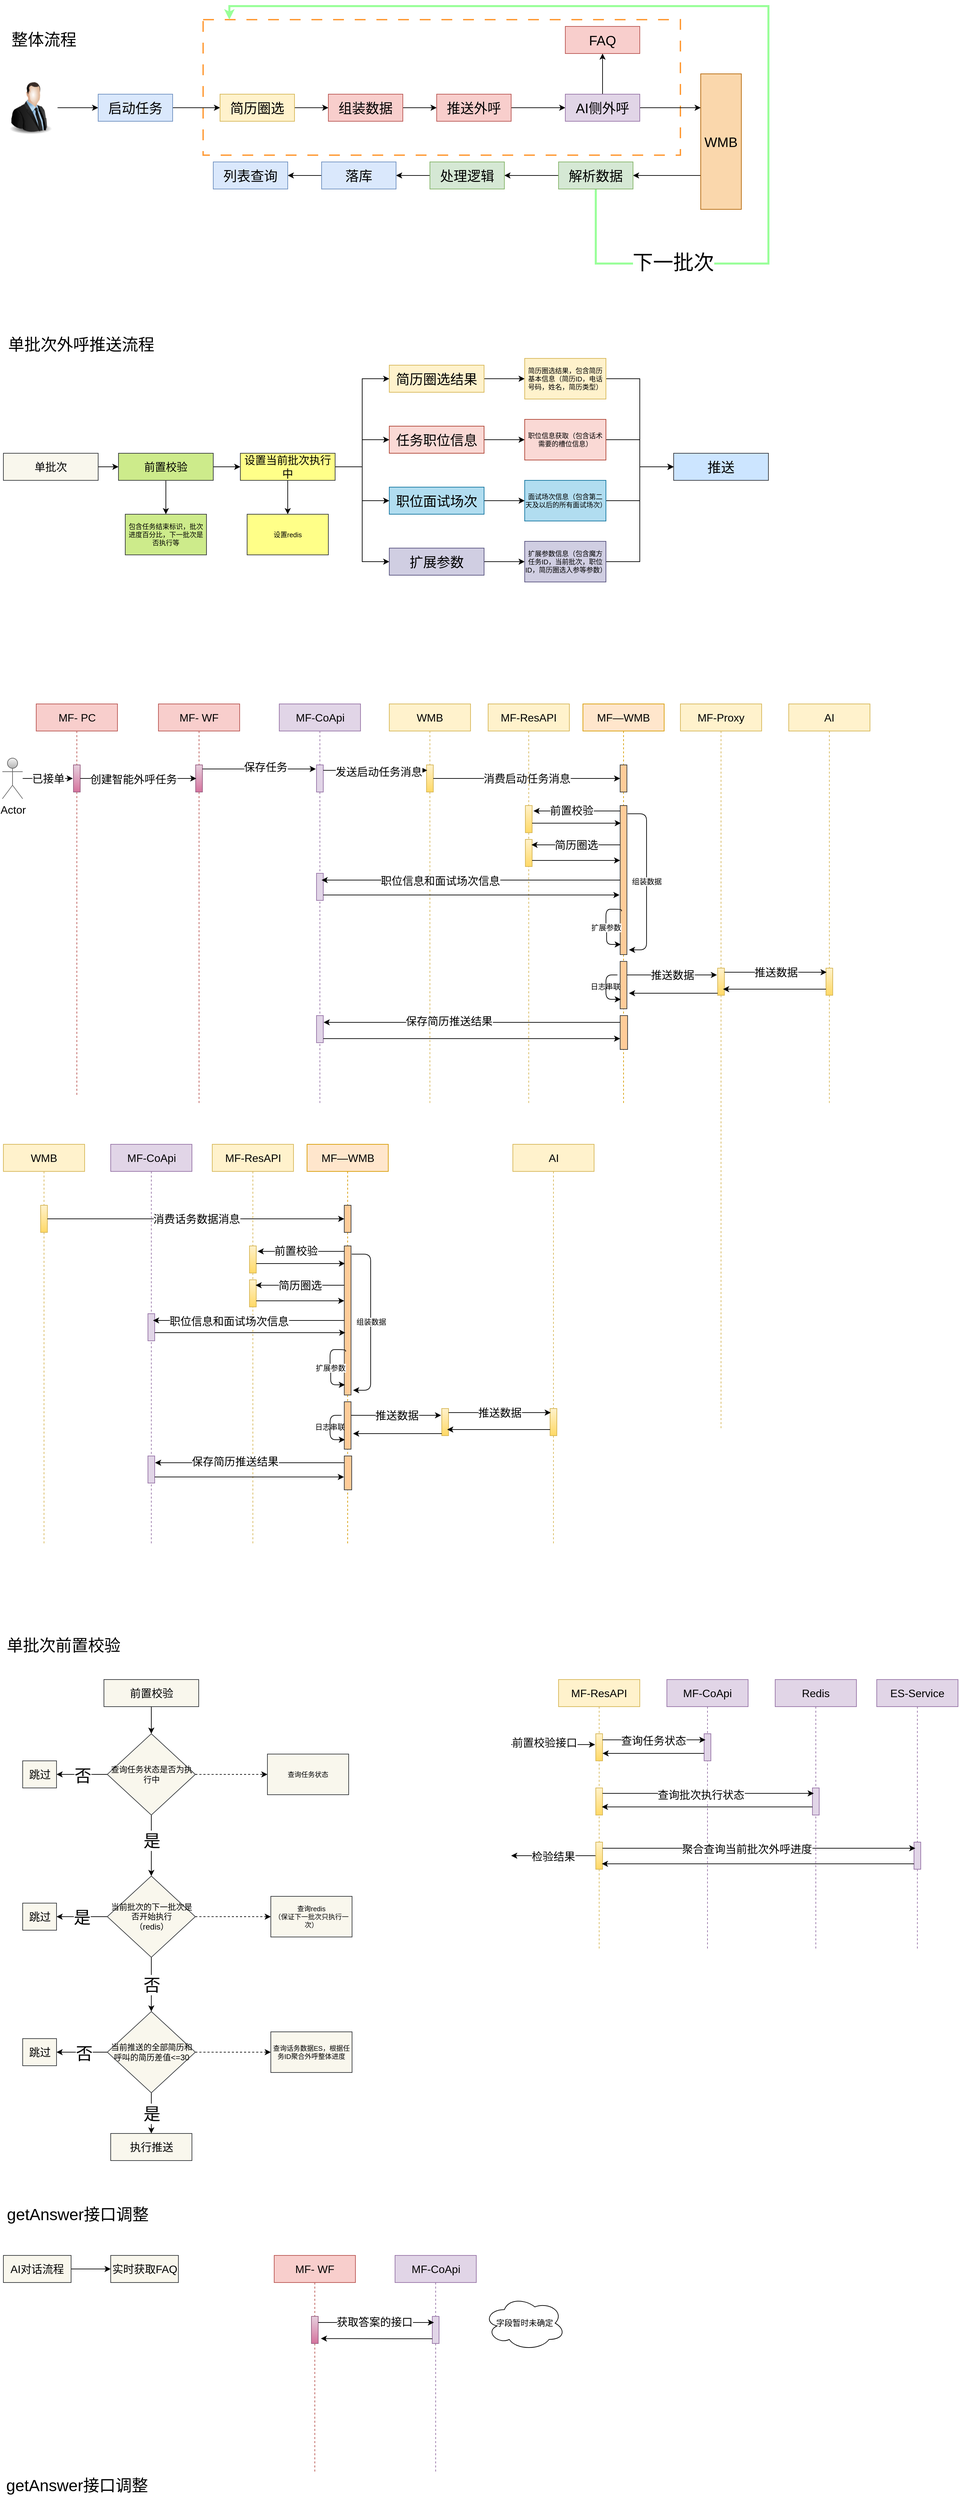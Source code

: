 <mxfile version="21.3.4" type="github">
  <diagram name="第 1 页" id="2_SS_FIXoPFDnZohHgw8">
    <mxGraphModel dx="1993" dy="1684" grid="1" gridSize="10" guides="1" tooltips="1" connect="1" arrows="1" fold="1" page="0" pageScale="1" pageWidth="827" pageHeight="1169" math="0" shadow="0">
      <root>
        <mxCell id="0" />
        <mxCell id="1" parent="0" />
        <mxCell id="9t2iQ5_xq1MDEgZ4yFrh-110" value="" style="rounded=0;whiteSpace=wrap;html=1;dashed=1;dashPattern=8 8;strokeColor=#FF9933;strokeWidth=2;" vertex="1" parent="1">
          <mxGeometry x="255" y="-540" width="705" height="200" as="geometry" />
        </mxCell>
        <mxCell id="r599loQGmbUB97ttSSLB-4" value="" style="edgeStyle=orthogonalEdgeStyle;rounded=0;orthogonalLoop=1;jettySize=auto;html=1;" parent="1" source="r599loQGmbUB97ttSSLB-1" target="r599loQGmbUB97ttSSLB-3" edge="1">
          <mxGeometry relative="1" as="geometry" />
        </mxCell>
        <mxCell id="r599loQGmbUB97ttSSLB-1" value="" style="image;html=1;image=img/lib/clip_art/people/Suit_Man_128x128.png;rounded=0;" parent="1" vertex="1">
          <mxGeometry x="-40" y="-450" width="80" height="80" as="geometry" />
        </mxCell>
        <mxCell id="r599loQGmbUB97ttSSLB-2" value="整体流程" style="text;html=1;strokeColor=none;fillColor=none;align=center;verticalAlign=middle;whiteSpace=wrap;rounded=0;fontSize=24;" parent="1" vertex="1">
          <mxGeometry x="-40" y="-530" width="120" height="40" as="geometry" />
        </mxCell>
        <mxCell id="r599loQGmbUB97ttSSLB-6" value="" style="edgeStyle=orthogonalEdgeStyle;rounded=0;orthogonalLoop=1;jettySize=auto;html=1;" parent="1" source="r599loQGmbUB97ttSSLB-3" target="r599loQGmbUB97ttSSLB-5" edge="1">
          <mxGeometry relative="1" as="geometry" />
        </mxCell>
        <mxCell id="r599loQGmbUB97ttSSLB-3" value="启动任务" style="whiteSpace=wrap;html=1;verticalAlign=middle;labelBackgroundColor=none;fontSize=20;fillColor=#dae8fc;strokeColor=#6c8ebf;rounded=0;" parent="1" vertex="1">
          <mxGeometry x="100" y="-430" width="110" height="40" as="geometry" />
        </mxCell>
        <mxCell id="r599loQGmbUB97ttSSLB-8" value="" style="edgeStyle=orthogonalEdgeStyle;rounded=0;orthogonalLoop=1;jettySize=auto;html=1;" parent="1" source="r599loQGmbUB97ttSSLB-5" target="r599loQGmbUB97ttSSLB-7" edge="1">
          <mxGeometry relative="1" as="geometry" />
        </mxCell>
        <mxCell id="r599loQGmbUB97ttSSLB-5" value="简历圈选" style="whiteSpace=wrap;html=1;verticalAlign=middle;labelBackgroundColor=none;fontSize=20;fillColor=#fff2cc;strokeColor=#d6b656;rounded=0;" parent="1" vertex="1">
          <mxGeometry x="280" y="-430" width="110" height="40" as="geometry" />
        </mxCell>
        <mxCell id="r599loQGmbUB97ttSSLB-10" value="" style="edgeStyle=orthogonalEdgeStyle;rounded=0;orthogonalLoop=1;jettySize=auto;html=1;" parent="1" source="r599loQGmbUB97ttSSLB-7" target="r599loQGmbUB97ttSSLB-9" edge="1">
          <mxGeometry relative="1" as="geometry" />
        </mxCell>
        <mxCell id="r599loQGmbUB97ttSSLB-7" value="组装数据" style="whiteSpace=wrap;html=1;verticalAlign=middle;labelBackgroundColor=none;fontSize=20;fillColor=#f8cecc;strokeColor=#b85450;rounded=0;" parent="1" vertex="1">
          <mxGeometry x="440" y="-430" width="110" height="40" as="geometry" />
        </mxCell>
        <mxCell id="r599loQGmbUB97ttSSLB-28" value="" style="edgeStyle=orthogonalEdgeStyle;rounded=0;orthogonalLoop=1;jettySize=auto;html=1;" parent="1" source="r599loQGmbUB97ttSSLB-9" target="r599loQGmbUB97ttSSLB-27" edge="1">
          <mxGeometry relative="1" as="geometry" />
        </mxCell>
        <mxCell id="r599loQGmbUB97ttSSLB-9" value="推送外呼" style="whiteSpace=wrap;html=1;verticalAlign=middle;labelBackgroundColor=none;fontSize=20;fillColor=#f8cecc;strokeColor=#b85450;rounded=0;" parent="1" vertex="1">
          <mxGeometry x="600" y="-430" width="110" height="40" as="geometry" />
        </mxCell>
        <mxCell id="r599loQGmbUB97ttSSLB-20" style="edgeStyle=orthogonalEdgeStyle;rounded=0;orthogonalLoop=1;jettySize=auto;html=1;exitX=0;exitY=0.75;exitDx=0;exitDy=0;" parent="1" source="r599loQGmbUB97ttSSLB-11" target="r599loQGmbUB97ttSSLB-18" edge="1">
          <mxGeometry relative="1" as="geometry" />
        </mxCell>
        <mxCell id="r599loQGmbUB97ttSSLB-11" value="WMB" style="whiteSpace=wrap;html=1;verticalAlign=middle;labelBackgroundColor=none;fontSize=20;fillColor=#fad7ac;strokeColor=#b46504;rounded=0;" parent="1" vertex="1">
          <mxGeometry x="990" y="-460" width="60" height="200" as="geometry" />
        </mxCell>
        <mxCell id="r599loQGmbUB97ttSSLB-22" value="" style="edgeStyle=orthogonalEdgeStyle;rounded=0;orthogonalLoop=1;jettySize=auto;html=1;" parent="1" source="r599loQGmbUB97ttSSLB-18" target="r599loQGmbUB97ttSSLB-21" edge="1">
          <mxGeometry relative="1" as="geometry" />
        </mxCell>
        <mxCell id="9t2iQ5_xq1MDEgZ4yFrh-111" style="edgeStyle=orthogonalEdgeStyle;orthogonalLoop=1;jettySize=auto;html=1;entryX=0.055;entryY=0;entryDx=0;entryDy=0;entryPerimeter=0;strokeColor=#99FF99;strokeWidth=3;rounded=0;" edge="1" parent="1" source="r599loQGmbUB97ttSSLB-18" target="9t2iQ5_xq1MDEgZ4yFrh-110">
          <mxGeometry relative="1" as="geometry">
            <Array as="points">
              <mxPoint x="835" y="-180" />
              <mxPoint x="1090" y="-180" />
              <mxPoint x="1090" y="-560" />
              <mxPoint x="294" y="-560" />
            </Array>
          </mxGeometry>
        </mxCell>
        <mxCell id="9t2iQ5_xq1MDEgZ4yFrh-112" value="下一批次" style="edgeLabel;html=1;align=center;verticalAlign=middle;resizable=0;points=[];fontSize=30;rounded=0;" vertex="1" connectable="0" parent="9t2iQ5_xq1MDEgZ4yFrh-111">
          <mxGeometry x="-0.713" y="2" relative="1" as="geometry">
            <mxPoint as="offset" />
          </mxGeometry>
        </mxCell>
        <mxCell id="r599loQGmbUB97ttSSLB-18" value="解析数据" style="whiteSpace=wrap;html=1;verticalAlign=middle;labelBackgroundColor=none;fontSize=20;fillColor=#d5e8d4;strokeColor=#82b366;rounded=0;" parent="1" vertex="1">
          <mxGeometry x="780" y="-330" width="110" height="40" as="geometry" />
        </mxCell>
        <mxCell id="r599loQGmbUB97ttSSLB-24" value="" style="edgeStyle=orthogonalEdgeStyle;rounded=0;orthogonalLoop=1;jettySize=auto;html=1;" parent="1" source="r599loQGmbUB97ttSSLB-21" target="r599loQGmbUB97ttSSLB-23" edge="1">
          <mxGeometry relative="1" as="geometry" />
        </mxCell>
        <mxCell id="r599loQGmbUB97ttSSLB-21" value="处理逻辑" style="whiteSpace=wrap;html=1;verticalAlign=middle;labelBackgroundColor=none;fontSize=20;fillColor=#d5e8d4;strokeColor=#82b366;rounded=0;" parent="1" vertex="1">
          <mxGeometry x="590" y="-330" width="110" height="40" as="geometry" />
        </mxCell>
        <mxCell id="r599loQGmbUB97ttSSLB-33" value="" style="edgeStyle=orthogonalEdgeStyle;rounded=0;orthogonalLoop=1;jettySize=auto;html=1;" parent="1" source="r599loQGmbUB97ttSSLB-23" target="r599loQGmbUB97ttSSLB-32" edge="1">
          <mxGeometry relative="1" as="geometry" />
        </mxCell>
        <mxCell id="r599loQGmbUB97ttSSLB-23" value="落库" style="whiteSpace=wrap;html=1;verticalAlign=middle;labelBackgroundColor=none;fontSize=20;fillColor=#dae8fc;strokeColor=#6c8ebf;rounded=0;" parent="1" vertex="1">
          <mxGeometry x="430" y="-330" width="110" height="40" as="geometry" />
        </mxCell>
        <mxCell id="r599loQGmbUB97ttSSLB-29" style="edgeStyle=orthogonalEdgeStyle;rounded=0;orthogonalLoop=1;jettySize=auto;html=1;entryX=0;entryY=0.25;entryDx=0;entryDy=0;" parent="1" source="r599loQGmbUB97ttSSLB-27" target="r599loQGmbUB97ttSSLB-11" edge="1">
          <mxGeometry relative="1" as="geometry" />
        </mxCell>
        <mxCell id="r599loQGmbUB97ttSSLB-31" value="" style="edgeStyle=orthogonalEdgeStyle;rounded=0;orthogonalLoop=1;jettySize=auto;html=1;" parent="1" source="r599loQGmbUB97ttSSLB-27" target="r599loQGmbUB97ttSSLB-30" edge="1">
          <mxGeometry relative="1" as="geometry" />
        </mxCell>
        <mxCell id="r599loQGmbUB97ttSSLB-27" value="AI侧外呼" style="whiteSpace=wrap;html=1;verticalAlign=middle;labelBackgroundColor=none;fontSize=20;fillColor=#e1d5e7;strokeColor=#9673a6;rounded=0;" parent="1" vertex="1">
          <mxGeometry x="790" y="-430" width="110" height="40" as="geometry" />
        </mxCell>
        <mxCell id="r599loQGmbUB97ttSSLB-30" value="FAQ" style="whiteSpace=wrap;html=1;verticalAlign=middle;labelBackgroundColor=none;fontSize=20;fillColor=#f8cecc;strokeColor=#b85450;rounded=0;" parent="1" vertex="1">
          <mxGeometry x="790" y="-530" width="110" height="40" as="geometry" />
        </mxCell>
        <mxCell id="r599loQGmbUB97ttSSLB-32" value="列表查询" style="whiteSpace=wrap;html=1;verticalAlign=middle;labelBackgroundColor=none;fontSize=20;fillColor=#dae8fc;strokeColor=#6c8ebf;rounded=0;" parent="1" vertex="1">
          <mxGeometry x="270" y="-330" width="110" height="40" as="geometry" />
        </mxCell>
        <mxCell id="9t2iQ5_xq1MDEgZ4yFrh-1" value="单批次外呼推送流程" style="text;html=1;strokeColor=none;fillColor=none;align=center;verticalAlign=middle;whiteSpace=wrap;rounded=0;fontSize=24;" vertex="1" parent="1">
          <mxGeometry x="-40" y="-80" width="230" height="40" as="geometry" />
        </mxCell>
        <mxCell id="9t2iQ5_xq1MDEgZ4yFrh-16" value="" style="edgeStyle=orthogonalEdgeStyle;rounded=0;orthogonalLoop=1;jettySize=auto;html=1;" edge="1" parent="1" source="9t2iQ5_xq1MDEgZ4yFrh-3" target="9t2iQ5_xq1MDEgZ4yFrh-15">
          <mxGeometry relative="1" as="geometry" />
        </mxCell>
        <mxCell id="9t2iQ5_xq1MDEgZ4yFrh-3" value="简历圈选结果" style="whiteSpace=wrap;html=1;verticalAlign=middle;labelBackgroundColor=none;fontSize=20;fillColor=#fff2cc;strokeColor=#d6b656;rounded=0;" vertex="1" parent="1">
          <mxGeometry x="530" y="-30" width="140" height="40" as="geometry" />
        </mxCell>
        <mxCell id="9t2iQ5_xq1MDEgZ4yFrh-20" value="" style="edgeStyle=orthogonalEdgeStyle;rounded=0;orthogonalLoop=1;jettySize=auto;html=1;" edge="1" parent="1" source="9t2iQ5_xq1MDEgZ4yFrh-5" target="9t2iQ5_xq1MDEgZ4yFrh-19">
          <mxGeometry relative="1" as="geometry" />
        </mxCell>
        <mxCell id="9t2iQ5_xq1MDEgZ4yFrh-5" value="任务职位信息" style="whiteSpace=wrap;html=1;verticalAlign=middle;labelBackgroundColor=none;fontSize=20;fillColor=#fad9d5;strokeColor=#ae4132;rounded=0;" vertex="1" parent="1">
          <mxGeometry x="530" y="60" width="140" height="40" as="geometry" />
        </mxCell>
        <mxCell id="9t2iQ5_xq1MDEgZ4yFrh-22" value="" style="edgeStyle=orthogonalEdgeStyle;rounded=0;orthogonalLoop=1;jettySize=auto;html=1;" edge="1" parent="1" source="9t2iQ5_xq1MDEgZ4yFrh-7" target="9t2iQ5_xq1MDEgZ4yFrh-21">
          <mxGeometry relative="1" as="geometry" />
        </mxCell>
        <mxCell id="9t2iQ5_xq1MDEgZ4yFrh-7" value="职位面试场次" style="whiteSpace=wrap;html=1;verticalAlign=middle;labelBackgroundColor=none;fontSize=20;fillColor=#b1ddf0;strokeColor=#10739e;rounded=0;" vertex="1" parent="1">
          <mxGeometry x="530" y="150" width="140" height="40" as="geometry" />
        </mxCell>
        <mxCell id="9t2iQ5_xq1MDEgZ4yFrh-28" style="edgeStyle=orthogonalEdgeStyle;rounded=0;orthogonalLoop=1;jettySize=auto;html=1;entryX=0;entryY=0.5;entryDx=0;entryDy=0;" edge="1" parent="1" source="9t2iQ5_xq1MDEgZ4yFrh-15" target="9t2iQ5_xq1MDEgZ4yFrh-27">
          <mxGeometry relative="1" as="geometry" />
        </mxCell>
        <mxCell id="9t2iQ5_xq1MDEgZ4yFrh-15" value="简历圈选结果，包含简历基本信息（简历ID，电话号码，姓名，简历类型）" style="rounded=0;whiteSpace=wrap;html=1;fontSize=10;fillColor=#fff2cc;strokeColor=#d6b656;labelBackgroundColor=none;" vertex="1" parent="1">
          <mxGeometry x="730" y="-40" width="120" height="60" as="geometry" />
        </mxCell>
        <mxCell id="9t2iQ5_xq1MDEgZ4yFrh-37" style="edgeStyle=orthogonalEdgeStyle;rounded=0;orthogonalLoop=1;jettySize=auto;html=1;entryX=0;entryY=0.5;entryDx=0;entryDy=0;" edge="1" parent="1" source="9t2iQ5_xq1MDEgZ4yFrh-19" target="9t2iQ5_xq1MDEgZ4yFrh-27">
          <mxGeometry relative="1" as="geometry" />
        </mxCell>
        <mxCell id="9t2iQ5_xq1MDEgZ4yFrh-19" value="职位信息获取（包含话术需要的槽位信息）" style="rounded=0;whiteSpace=wrap;html=1;fontSize=10;fillColor=#fad9d5;strokeColor=#ae4132;labelBackgroundColor=none;" vertex="1" parent="1">
          <mxGeometry x="730" y="50" width="120" height="60" as="geometry" />
        </mxCell>
        <mxCell id="9t2iQ5_xq1MDEgZ4yFrh-30" style="edgeStyle=orthogonalEdgeStyle;rounded=0;orthogonalLoop=1;jettySize=auto;html=1;entryX=0;entryY=0.5;entryDx=0;entryDy=0;" edge="1" parent="1" source="9t2iQ5_xq1MDEgZ4yFrh-21" target="9t2iQ5_xq1MDEgZ4yFrh-27">
          <mxGeometry relative="1" as="geometry" />
        </mxCell>
        <mxCell id="9t2iQ5_xq1MDEgZ4yFrh-21" value="面试场次信息（包含第二天及以后的所有面试场次）" style="rounded=0;whiteSpace=wrap;html=1;fontSize=10;fillColor=#b1ddf0;strokeColor=#10739e;labelBackgroundColor=none;" vertex="1" parent="1">
          <mxGeometry x="730" y="140" width="120" height="60" as="geometry" />
        </mxCell>
        <mxCell id="9t2iQ5_xq1MDEgZ4yFrh-25" style="edgeStyle=orthogonalEdgeStyle;rounded=0;orthogonalLoop=1;jettySize=auto;html=1;entryX=0;entryY=0.5;entryDx=0;entryDy=0;" edge="1" parent="1" source="9t2iQ5_xq1MDEgZ4yFrh-23" target="9t2iQ5_xq1MDEgZ4yFrh-3">
          <mxGeometry relative="1" as="geometry" />
        </mxCell>
        <mxCell id="9t2iQ5_xq1MDEgZ4yFrh-26" style="edgeStyle=orthogonalEdgeStyle;rounded=0;orthogonalLoop=1;jettySize=auto;html=1;entryX=0;entryY=0.5;entryDx=0;entryDy=0;" edge="1" parent="1" source="9t2iQ5_xq1MDEgZ4yFrh-23" target="9t2iQ5_xq1MDEgZ4yFrh-7">
          <mxGeometry relative="1" as="geometry" />
        </mxCell>
        <mxCell id="9t2iQ5_xq1MDEgZ4yFrh-35" style="edgeStyle=orthogonalEdgeStyle;rounded=0;orthogonalLoop=1;jettySize=auto;html=1;entryX=0;entryY=0.5;entryDx=0;entryDy=0;" edge="1" parent="1" source="9t2iQ5_xq1MDEgZ4yFrh-23" target="9t2iQ5_xq1MDEgZ4yFrh-32">
          <mxGeometry relative="1" as="geometry" />
        </mxCell>
        <mxCell id="9t2iQ5_xq1MDEgZ4yFrh-38" style="edgeStyle=orthogonalEdgeStyle;rounded=0;orthogonalLoop=1;jettySize=auto;html=1;" edge="1" parent="1" source="9t2iQ5_xq1MDEgZ4yFrh-23" target="9t2iQ5_xq1MDEgZ4yFrh-5">
          <mxGeometry relative="1" as="geometry" />
        </mxCell>
        <mxCell id="9t2iQ5_xq1MDEgZ4yFrh-96" value="" style="edgeStyle=orthogonalEdgeStyle;rounded=0;orthogonalLoop=1;jettySize=auto;html=1;" edge="1" parent="1" source="9t2iQ5_xq1MDEgZ4yFrh-23" target="9t2iQ5_xq1MDEgZ4yFrh-95">
          <mxGeometry relative="1" as="geometry" />
        </mxCell>
        <mxCell id="9t2iQ5_xq1MDEgZ4yFrh-23" value="设置当前批次执行中" style="whiteSpace=wrap;html=1;verticalAlign=middle;labelBackgroundColor=none;fontSize=16;fillColor=#ffff88;strokeColor=#36393d;rounded=0;" vertex="1" parent="1">
          <mxGeometry x="310" y="100" width="140" height="40" as="geometry" />
        </mxCell>
        <mxCell id="9t2iQ5_xq1MDEgZ4yFrh-27" value="推送" style="whiteSpace=wrap;html=1;verticalAlign=middle;labelBackgroundColor=none;fontSize=20;fillColor=#cce5ff;strokeColor=#36393d;rounded=0;" vertex="1" parent="1">
          <mxGeometry x="950" y="100" width="140" height="40" as="geometry" />
        </mxCell>
        <mxCell id="9t2iQ5_xq1MDEgZ4yFrh-34" value="" style="edgeStyle=orthogonalEdgeStyle;rounded=0;orthogonalLoop=1;jettySize=auto;html=1;" edge="1" parent="1" source="9t2iQ5_xq1MDEgZ4yFrh-32" target="9t2iQ5_xq1MDEgZ4yFrh-33">
          <mxGeometry relative="1" as="geometry" />
        </mxCell>
        <mxCell id="9t2iQ5_xq1MDEgZ4yFrh-32" value="扩展参数" style="whiteSpace=wrap;html=1;verticalAlign=middle;labelBackgroundColor=none;fontSize=20;fillColor=#d0cee2;strokeColor=#56517e;rounded=0;" vertex="1" parent="1">
          <mxGeometry x="530" y="240" width="140" height="40" as="geometry" />
        </mxCell>
        <mxCell id="9t2iQ5_xq1MDEgZ4yFrh-36" style="edgeStyle=orthogonalEdgeStyle;rounded=0;orthogonalLoop=1;jettySize=auto;html=1;entryX=0;entryY=0.5;entryDx=0;entryDy=0;" edge="1" parent="1" source="9t2iQ5_xq1MDEgZ4yFrh-33" target="9t2iQ5_xq1MDEgZ4yFrh-27">
          <mxGeometry relative="1" as="geometry" />
        </mxCell>
        <mxCell id="9t2iQ5_xq1MDEgZ4yFrh-33" value="扩展参数信息（包含魔方任务ID，当前批次，职位ID，简历圈选入参等参数）" style="rounded=0;whiteSpace=wrap;html=1;fontSize=10;fillColor=#d0cee2;strokeColor=#56517e;labelBackgroundColor=none;" vertex="1" parent="1">
          <mxGeometry x="730" y="230" width="120" height="60" as="geometry" />
        </mxCell>
        <mxCell id="9t2iQ5_xq1MDEgZ4yFrh-92" value="" style="edgeStyle=orthogonalEdgeStyle;rounded=0;orthogonalLoop=1;jettySize=auto;html=1;" edge="1" parent="1" source="9t2iQ5_xq1MDEgZ4yFrh-39" target="9t2iQ5_xq1MDEgZ4yFrh-91">
          <mxGeometry relative="1" as="geometry" />
        </mxCell>
        <mxCell id="9t2iQ5_xq1MDEgZ4yFrh-39" value="单批次" style="whiteSpace=wrap;html=1;verticalAlign=middle;labelBackgroundColor=none;fontSize=16;fillColor=#f9f7ed;strokeColor=#36393d;rounded=0;" vertex="1" parent="1">
          <mxGeometry x="-40" y="100" width="140" height="40" as="geometry" />
        </mxCell>
        <mxCell id="9t2iQ5_xq1MDEgZ4yFrh-41" value="单批次前置校验" style="text;html=1;strokeColor=none;fillColor=none;align=center;verticalAlign=middle;whiteSpace=wrap;rounded=0;fontSize=24;" vertex="1" parent="1">
          <mxGeometry x="-41.5" y="1840" width="180" height="40" as="geometry" />
        </mxCell>
        <mxCell id="9t2iQ5_xq1MDEgZ4yFrh-42" value="包含任务结束标识，批次进度百分比，下一批次是否执行等" style="rounded=0;whiteSpace=wrap;html=1;fontSize=10;fillColor=#cdeb8b;strokeColor=#36393d;labelBackgroundColor=none;" vertex="1" parent="1">
          <mxGeometry x="140" y="190" width="120" height="60" as="geometry" />
        </mxCell>
        <mxCell id="9t2iQ5_xq1MDEgZ4yFrh-107" style="edgeStyle=orthogonalEdgeStyle;rounded=0;orthogonalLoop=1;jettySize=auto;html=1;" edge="1" parent="1" source="9t2iQ5_xq1MDEgZ4yFrh-44" target="9t2iQ5_xq1MDEgZ4yFrh-99">
          <mxGeometry relative="1" as="geometry" />
        </mxCell>
        <mxCell id="9t2iQ5_xq1MDEgZ4yFrh-44" value="前置校验" style="whiteSpace=wrap;html=1;verticalAlign=middle;labelBackgroundColor=none;fontSize=16;fillColor=#f9f7ed;strokeColor=#36393d;rounded=0;" vertex="1" parent="1">
          <mxGeometry x="108.5" y="1910" width="140" height="40" as="geometry" />
        </mxCell>
        <mxCell id="9t2iQ5_xq1MDEgZ4yFrh-52" value="查询话务数据ES，根据任务ID聚合外呼整体进度" style="whiteSpace=wrap;html=1;fontSize=10;fillColor=#f9f7ed;strokeColor=#36393d;labelBackgroundColor=none;rounded=0;hachureGap=4;fontFamily=Helvetica;" vertex="1" parent="1">
          <mxGeometry x="355" y="2430" width="120" height="60" as="geometry" />
        </mxCell>
        <mxCell id="9t2iQ5_xq1MDEgZ4yFrh-72" value="是" style="edgeStyle=orthogonalEdgeStyle;rounded=0;orthogonalLoop=1;jettySize=auto;html=1;entryX=1;entryY=0.5;entryDx=0;entryDy=0;fontSize=25;" edge="1" parent="1" source="9t2iQ5_xq1MDEgZ4yFrh-62" target="9t2iQ5_xq1MDEgZ4yFrh-71">
          <mxGeometry relative="1" as="geometry" />
        </mxCell>
        <mxCell id="9t2iQ5_xq1MDEgZ4yFrh-74" value="否" style="edgeStyle=orthogonalEdgeStyle;rounded=0;orthogonalLoop=1;jettySize=auto;html=1;fontSize=25;" edge="1" parent="1" source="9t2iQ5_xq1MDEgZ4yFrh-62" target="9t2iQ5_xq1MDEgZ4yFrh-73">
          <mxGeometry relative="1" as="geometry" />
        </mxCell>
        <mxCell id="9t2iQ5_xq1MDEgZ4yFrh-88" style="edgeStyle=orthogonalEdgeStyle;rounded=0;orthogonalLoop=1;jettySize=auto;html=1;entryX=0;entryY=0.5;entryDx=0;entryDy=0;dashed=1;" edge="1" parent="1" source="9t2iQ5_xq1MDEgZ4yFrh-62" target="9t2iQ5_xq1MDEgZ4yFrh-87">
          <mxGeometry relative="1" as="geometry" />
        </mxCell>
        <mxCell id="9t2iQ5_xq1MDEgZ4yFrh-62" value="当前批次的下一批次是否开始执行&lt;br&gt;（redis）" style="rhombus;whiteSpace=wrap;html=1;fillColor=#f9f7ed;strokeColor=#36393d;align=center;verticalAlign=middle;rounded=0;" vertex="1" parent="1">
          <mxGeometry x="113.5" y="2200" width="130" height="120" as="geometry" />
        </mxCell>
        <mxCell id="9t2iQ5_xq1MDEgZ4yFrh-71" value="跳过" style="whiteSpace=wrap;html=1;verticalAlign=middle;labelBackgroundColor=none;fontSize=16;fillColor=#f9f7ed;strokeColor=#36393d;rounded=0;" vertex="1" parent="1">
          <mxGeometry x="-11.5" y="2240" width="50" height="40" as="geometry" />
        </mxCell>
        <mxCell id="9t2iQ5_xq1MDEgZ4yFrh-79" value="" style="edgeStyle=orthogonalEdgeStyle;rounded=0;orthogonalLoop=1;jettySize=auto;html=1;fontSize=25;" edge="1" parent="1" source="9t2iQ5_xq1MDEgZ4yFrh-73" target="9t2iQ5_xq1MDEgZ4yFrh-78">
          <mxGeometry relative="1" as="geometry" />
        </mxCell>
        <mxCell id="9t2iQ5_xq1MDEgZ4yFrh-85" value="&lt;font style=&quot;font-size: 25px;&quot;&gt;否&lt;/font&gt;" style="edgeLabel;html=1;align=center;verticalAlign=middle;resizable=0;points=[];rounded=0;" vertex="1" connectable="0" parent="9t2iQ5_xq1MDEgZ4yFrh-79">
          <mxGeometry x="-0.082" y="1" relative="1" as="geometry">
            <mxPoint as="offset" />
          </mxGeometry>
        </mxCell>
        <mxCell id="9t2iQ5_xq1MDEgZ4yFrh-84" value="是" style="edgeStyle=orthogonalEdgeStyle;rounded=0;orthogonalLoop=1;jettySize=auto;html=1;fontSize=25;" edge="1" parent="1" source="9t2iQ5_xq1MDEgZ4yFrh-73" target="9t2iQ5_xq1MDEgZ4yFrh-83">
          <mxGeometry relative="1" as="geometry" />
        </mxCell>
        <mxCell id="9t2iQ5_xq1MDEgZ4yFrh-86" style="edgeStyle=orthogonalEdgeStyle;rounded=0;orthogonalLoop=1;jettySize=auto;html=1;entryX=0;entryY=0.5;entryDx=0;entryDy=0;dashed=1;" edge="1" parent="1" source="9t2iQ5_xq1MDEgZ4yFrh-73" target="9t2iQ5_xq1MDEgZ4yFrh-52">
          <mxGeometry relative="1" as="geometry" />
        </mxCell>
        <mxCell id="9t2iQ5_xq1MDEgZ4yFrh-73" value="当前推送的全部简历和呼叫的简历差值&amp;lt;=30" style="rhombus;whiteSpace=wrap;html=1;fillColor=#f9f7ed;strokeColor=#36393d;align=center;verticalAlign=middle;rounded=0;" vertex="1" parent="1">
          <mxGeometry x="113.5" y="2400" width="130" height="120" as="geometry" />
        </mxCell>
        <mxCell id="9t2iQ5_xq1MDEgZ4yFrh-78" value="跳过" style="rounded=0;whiteSpace=wrap;html=1;fillColor=#f9f7ed;strokeColor=#36393d;fontSize=16;" vertex="1" parent="1">
          <mxGeometry x="-11.5" y="2440" width="50" height="40" as="geometry" />
        </mxCell>
        <mxCell id="9t2iQ5_xq1MDEgZ4yFrh-83" value="执行推送" style="whiteSpace=wrap;html=1;fillColor=#f9f7ed;strokeColor=#36393d;fontSize=16;rounded=0;" vertex="1" parent="1">
          <mxGeometry x="118.5" y="2580" width="120" height="40" as="geometry" />
        </mxCell>
        <mxCell id="9t2iQ5_xq1MDEgZ4yFrh-87" value="查询redis&lt;br&gt;（保证下一批次只执行一次）" style="whiteSpace=wrap;html=1;fontSize=10;fillColor=#f9f7ed;strokeColor=#36393d;labelBackgroundColor=none;rounded=0;hachureGap=4;fontFamily=Helvetica;" vertex="1" parent="1">
          <mxGeometry x="355" y="2230" width="120" height="60" as="geometry" />
        </mxCell>
        <mxCell id="9t2iQ5_xq1MDEgZ4yFrh-93" style="edgeStyle=orthogonalEdgeStyle;rounded=0;orthogonalLoop=1;jettySize=auto;html=1;entryX=0;entryY=0.5;entryDx=0;entryDy=0;" edge="1" parent="1" source="9t2iQ5_xq1MDEgZ4yFrh-91" target="9t2iQ5_xq1MDEgZ4yFrh-23">
          <mxGeometry relative="1" as="geometry" />
        </mxCell>
        <mxCell id="9t2iQ5_xq1MDEgZ4yFrh-94" style="edgeStyle=orthogonalEdgeStyle;rounded=0;orthogonalLoop=1;jettySize=auto;html=1;entryX=0.5;entryY=0;entryDx=0;entryDy=0;" edge="1" parent="1" source="9t2iQ5_xq1MDEgZ4yFrh-91" target="9t2iQ5_xq1MDEgZ4yFrh-42">
          <mxGeometry relative="1" as="geometry" />
        </mxCell>
        <mxCell id="9t2iQ5_xq1MDEgZ4yFrh-91" value="前置校验" style="whiteSpace=wrap;html=1;verticalAlign=middle;labelBackgroundColor=none;fontSize=16;fillColor=#cdeb8b;strokeColor=#36393d;rounded=0;" vertex="1" parent="1">
          <mxGeometry x="130" y="100" width="140" height="40" as="geometry" />
        </mxCell>
        <mxCell id="9t2iQ5_xq1MDEgZ4yFrh-95" value="设置redis" style="whiteSpace=wrap;html=1;fontSize=10;fillColor=#ffff88;strokeColor=#36393d;labelBackgroundColor=none;rounded=0;" vertex="1" parent="1">
          <mxGeometry x="320" y="190" width="120" height="60" as="geometry" />
        </mxCell>
        <mxCell id="9t2iQ5_xq1MDEgZ4yFrh-100" style="edgeStyle=orthogonalEdgeStyle;rounded=0;orthogonalLoop=1;jettySize=auto;html=1;entryX=0.5;entryY=0;entryDx=0;entryDy=0;" edge="1" parent="1" source="9t2iQ5_xq1MDEgZ4yFrh-99" target="9t2iQ5_xq1MDEgZ4yFrh-62">
          <mxGeometry relative="1" as="geometry" />
        </mxCell>
        <mxCell id="9t2iQ5_xq1MDEgZ4yFrh-101" value="是" style="edgeLabel;html=1;align=center;verticalAlign=middle;resizable=0;points=[];fontSize=25;rounded=0;" vertex="1" connectable="0" parent="9t2iQ5_xq1MDEgZ4yFrh-100">
          <mxGeometry x="-0.18" relative="1" as="geometry">
            <mxPoint as="offset" />
          </mxGeometry>
        </mxCell>
        <mxCell id="9t2iQ5_xq1MDEgZ4yFrh-105" style="edgeStyle=orthogonalEdgeStyle;rounded=0;orthogonalLoop=1;jettySize=auto;html=1;" edge="1" parent="1" source="9t2iQ5_xq1MDEgZ4yFrh-99" target="9t2iQ5_xq1MDEgZ4yFrh-104">
          <mxGeometry relative="1" as="geometry" />
        </mxCell>
        <mxCell id="9t2iQ5_xq1MDEgZ4yFrh-106" value="否" style="edgeLabel;html=1;align=center;verticalAlign=middle;resizable=0;points=[];fontSize=25;rounded=0;" vertex="1" connectable="0" parent="9t2iQ5_xq1MDEgZ4yFrh-105">
          <mxGeometry x="-0.013" y="1" relative="1" as="geometry">
            <mxPoint as="offset" />
          </mxGeometry>
        </mxCell>
        <mxCell id="9t2iQ5_xq1MDEgZ4yFrh-109" style="edgeStyle=orthogonalEdgeStyle;rounded=0;orthogonalLoop=1;jettySize=auto;html=1;entryX=0;entryY=0.5;entryDx=0;entryDy=0;dashed=1;" edge="1" parent="1" source="9t2iQ5_xq1MDEgZ4yFrh-99" target="9t2iQ5_xq1MDEgZ4yFrh-108">
          <mxGeometry relative="1" as="geometry" />
        </mxCell>
        <mxCell id="9t2iQ5_xq1MDEgZ4yFrh-99" value="查询任务状态是否为执行中" style="rhombus;whiteSpace=wrap;html=1;fillColor=#f9f7ed;strokeColor=#36393d;align=center;verticalAlign=middle;rounded=0;" vertex="1" parent="1">
          <mxGeometry x="113.5" y="1990" width="130" height="120" as="geometry" />
        </mxCell>
        <mxCell id="9t2iQ5_xq1MDEgZ4yFrh-104" value="跳过" style="whiteSpace=wrap;html=1;verticalAlign=middle;labelBackgroundColor=none;fontSize=16;fillColor=#f9f7ed;strokeColor=#36393d;rounded=0;" vertex="1" parent="1">
          <mxGeometry x="-11.5" y="2030" width="50" height="40" as="geometry" />
        </mxCell>
        <mxCell id="9t2iQ5_xq1MDEgZ4yFrh-108" value="查询任务状态" style="whiteSpace=wrap;html=1;fontSize=10;fillColor=#f9f7ed;strokeColor=#36393d;labelBackgroundColor=none;rounded=0;hachureGap=4;fontFamily=Helvetica;" vertex="1" parent="1">
          <mxGeometry x="350" y="2020" width="120" height="60" as="geometry" />
        </mxCell>
        <mxCell id="9t2iQ5_xq1MDEgZ4yFrh-113" value="MF- WF" style="shape=umlLifeline;perimeter=lifelinePerimeter;whiteSpace=wrap;html=1;container=1;collapsible=0;recursiveResize=0;outlineConnect=0;rounded=0;fontFamily=Helvetica;fontSize=16;strokeColor=#b85450;fillColor=#f8cecc;" vertex="1" parent="1">
          <mxGeometry x="189" y="470" width="120" height="590" as="geometry" />
        </mxCell>
        <mxCell id="9t2iQ5_xq1MDEgZ4yFrh-114" value="" style="html=1;points=[];perimeter=orthogonalPerimeter;rounded=0;fontFamily=Helvetica;fontSize=19;strokeColor=#996185;fillColor=#e6d0de;gradientColor=#d5739d;" vertex="1" parent="9t2iQ5_xq1MDEgZ4yFrh-113">
          <mxGeometry x="55" y="90" width="10" height="40" as="geometry" />
        </mxCell>
        <mxCell id="9t2iQ5_xq1MDEgZ4yFrh-116" value="MF-CoApi" style="shape=umlLifeline;perimeter=lifelinePerimeter;whiteSpace=wrap;html=1;container=1;collapsible=0;recursiveResize=0;outlineConnect=0;rounded=0;fontFamily=Helvetica;fontSize=16;strokeColor=#9673a6;fillColor=#e1d5e7;" vertex="1" parent="1">
          <mxGeometry x="367.5" y="470" width="120" height="590" as="geometry" />
        </mxCell>
        <mxCell id="9t2iQ5_xq1MDEgZ4yFrh-117" value="" style="html=1;points=[];perimeter=orthogonalPerimeter;rounded=0;fontFamily=Helvetica;fontSize=19;strokeColor=#9673a6;fillColor=#e1d5e7;" vertex="1" parent="9t2iQ5_xq1MDEgZ4yFrh-116">
          <mxGeometry x="55" y="90" width="10" height="40" as="geometry" />
        </mxCell>
        <mxCell id="9t2iQ5_xq1MDEgZ4yFrh-186" value="" style="html=1;points=[];perimeter=orthogonalPerimeter;rounded=0;fontFamily=Helvetica;fontSize=19;strokeColor=#9673a6;fillColor=#e1d5e7;" vertex="1" parent="9t2iQ5_xq1MDEgZ4yFrh-116">
          <mxGeometry x="55" y="250" width="10" height="40" as="geometry" />
        </mxCell>
        <mxCell id="9t2iQ5_xq1MDEgZ4yFrh-280" value="" style="html=1;points=[];perimeter=orthogonalPerimeter;rounded=0;fontFamily=Helvetica;fontSize=19;strokeColor=#9673a6;fillColor=#e1d5e7;" vertex="1" parent="9t2iQ5_xq1MDEgZ4yFrh-116">
          <mxGeometry x="55" y="460" width="10" height="40" as="geometry" />
        </mxCell>
        <mxCell id="9t2iQ5_xq1MDEgZ4yFrh-120" style="edgeStyle=orthogonalEdgeStyle;rounded=0;orthogonalLoop=1;jettySize=auto;html=1;entryX=-0.1;entryY=0.15;entryDx=0;entryDy=0;entryPerimeter=0;fontSize=20;" edge="1" parent="1" source="9t2iQ5_xq1MDEgZ4yFrh-114" target="9t2iQ5_xq1MDEgZ4yFrh-117">
          <mxGeometry relative="1" as="geometry">
            <Array as="points">
              <mxPoint x="417.5" y="566" />
              <mxPoint x="417.5" y="566" />
            </Array>
          </mxGeometry>
        </mxCell>
        <mxCell id="9t2iQ5_xq1MDEgZ4yFrh-121" value="保存任务" style="edgeLabel;html=1;align=center;verticalAlign=middle;resizable=0;points=[];fontSize=16;rounded=0;" vertex="1" connectable="0" parent="9t2iQ5_xq1MDEgZ4yFrh-120">
          <mxGeometry x="-0.293" y="3" relative="1" as="geometry">
            <mxPoint x="34" as="offset" />
          </mxGeometry>
        </mxCell>
        <mxCell id="9t2iQ5_xq1MDEgZ4yFrh-122" value="WMB" style="shape=umlLifeline;perimeter=lifelinePerimeter;whiteSpace=wrap;html=1;container=1;collapsible=0;recursiveResize=0;outlineConnect=0;rounded=0;fontFamily=Helvetica;fontSize=16;strokeColor=#d6b656;fillColor=#fff2cc;" vertex="1" parent="1">
          <mxGeometry x="530" y="470" width="120" height="590" as="geometry" />
        </mxCell>
        <mxCell id="9t2iQ5_xq1MDEgZ4yFrh-123" value="" style="html=1;points=[];perimeter=orthogonalPerimeter;rounded=0;fontFamily=Helvetica;fontSize=19;strokeColor=#d6b656;fillColor=#fff2cc;gradientColor=#ffd966;" vertex="1" parent="9t2iQ5_xq1MDEgZ4yFrh-122">
          <mxGeometry x="55" y="90" width="10" height="40" as="geometry" />
        </mxCell>
        <mxCell id="9t2iQ5_xq1MDEgZ4yFrh-124" style="edgeStyle=orthogonalEdgeStyle;rounded=0;orthogonalLoop=1;jettySize=auto;html=1;entryX=0.1;entryY=0.2;entryDx=0;entryDy=0;entryPerimeter=0;fontSize=20;" edge="1" parent="1" source="9t2iQ5_xq1MDEgZ4yFrh-117" target="9t2iQ5_xq1MDEgZ4yFrh-123">
          <mxGeometry relative="1" as="geometry">
            <Array as="points">
              <mxPoint x="508.5" y="568" />
              <mxPoint x="508.5" y="568" />
            </Array>
          </mxGeometry>
        </mxCell>
        <mxCell id="9t2iQ5_xq1MDEgZ4yFrh-125" value="发送启动任务消息" style="edgeLabel;html=1;align=center;verticalAlign=middle;resizable=0;points=[];fontSize=16;rounded=0;" vertex="1" connectable="0" parent="9t2iQ5_xq1MDEgZ4yFrh-124">
          <mxGeometry x="-0.294" y="3" relative="1" as="geometry">
            <mxPoint x="27" y="5" as="offset" />
          </mxGeometry>
        </mxCell>
        <mxCell id="9t2iQ5_xq1MDEgZ4yFrh-127" value="MF—WMB" style="shape=umlLifeline;perimeter=lifelinePerimeter;whiteSpace=wrap;html=1;container=1;collapsible=0;recursiveResize=0;outlineConnect=0;rounded=0;fontFamily=Helvetica;fontSize=16;strokeColor=#d79b00;fillColor=#ffe6cc;" vertex="1" parent="1">
          <mxGeometry x="816" y="470" width="120" height="590" as="geometry" />
        </mxCell>
        <mxCell id="9t2iQ5_xq1MDEgZ4yFrh-128" value="" style="html=1;points=[];perimeter=orthogonalPerimeter;rounded=0;fontFamily=Helvetica;fontSize=19;strokeColor=#36393d;fillColor=#ffcc99;" vertex="1" parent="9t2iQ5_xq1MDEgZ4yFrh-127">
          <mxGeometry x="55" y="90" width="10" height="40" as="geometry" />
        </mxCell>
        <mxCell id="9t2iQ5_xq1MDEgZ4yFrh-155" value="" style="html=1;points=[];perimeter=orthogonalPerimeter;rounded=0;fontFamily=Helvetica;fontSize=19;strokeColor=#36393d;fillColor=#ffcc99;" vertex="1" parent="9t2iQ5_xq1MDEgZ4yFrh-127">
          <mxGeometry x="55" y="150" width="10" height="220" as="geometry" />
        </mxCell>
        <mxCell id="9t2iQ5_xq1MDEgZ4yFrh-157" value="组装数据" style="edgeStyle=orthogonalEdgeStyle;orthogonalLoop=1;jettySize=auto;html=1;entryX=1.3;entryY=0.968;entryDx=0;entryDy=0;entryPerimeter=0;exitX=1.1;exitY=0.055;exitDx=0;exitDy=0;exitPerimeter=0;" edge="1" parent="9t2iQ5_xq1MDEgZ4yFrh-127" source="9t2iQ5_xq1MDEgZ4yFrh-155" target="9t2iQ5_xq1MDEgZ4yFrh-155">
          <mxGeometry relative="1" as="geometry">
            <Array as="points">
              <mxPoint x="94" y="162" />
              <mxPoint x="94" y="363" />
            </Array>
          </mxGeometry>
        </mxCell>
        <mxCell id="9t2iQ5_xq1MDEgZ4yFrh-168" value="" style="html=1;points=[];perimeter=orthogonalPerimeter;rounded=0;fontFamily=Helvetica;fontSize=19;strokeColor=#36393d;fillColor=#ffcc99;" vertex="1" parent="9t2iQ5_xq1MDEgZ4yFrh-127">
          <mxGeometry x="55" y="380" width="10" height="70" as="geometry" />
        </mxCell>
        <mxCell id="9t2iQ5_xq1MDEgZ4yFrh-193" value="扩展参数" style="edgeStyle=orthogonalEdgeStyle;orthogonalLoop=1;jettySize=auto;html=1;entryX=0.1;entryY=0.932;entryDx=0;entryDy=0;entryPerimeter=0;exitX=0.2;exitY=0.709;exitDx=0;exitDy=0;exitPerimeter=0;" edge="1" parent="9t2iQ5_xq1MDEgZ4yFrh-127" source="9t2iQ5_xq1MDEgZ4yFrh-155" target="9t2iQ5_xq1MDEgZ4yFrh-155">
          <mxGeometry x="0.06" relative="1" as="geometry">
            <Array as="points">
              <mxPoint x="57" y="303" />
              <mxPoint x="34" y="303" />
              <mxPoint x="34" y="330" />
              <mxPoint x="35" y="330" />
              <mxPoint x="35" y="355" />
            </Array>
            <mxPoint as="offset" />
          </mxGeometry>
        </mxCell>
        <mxCell id="9t2iQ5_xq1MDEgZ4yFrh-275" value="" style="html=1;points=[];perimeter=orthogonalPerimeter;rounded=0;fontFamily=Helvetica;fontSize=19;strokeColor=#36393d;fillColor=#ffcc99;" vertex="1" parent="9t2iQ5_xq1MDEgZ4yFrh-127">
          <mxGeometry x="55" y="460" width="11" height="50" as="geometry" />
        </mxCell>
        <mxCell id="9t2iQ5_xq1MDEgZ4yFrh-285" style="edgeStyle=orthogonalEdgeStyle;orthogonalLoop=1;jettySize=auto;html=1;entryX=0.1;entryY=0.8;entryDx=0;entryDy=0;entryPerimeter=0;exitX=-0.4;exitY=0.286;exitDx=0;exitDy=0;exitPerimeter=0;" edge="1" parent="9t2iQ5_xq1MDEgZ4yFrh-127" source="9t2iQ5_xq1MDEgZ4yFrh-168" target="9t2iQ5_xq1MDEgZ4yFrh-168">
          <mxGeometry relative="1" as="geometry">
            <Array as="points">
              <mxPoint x="34" y="400" />
              <mxPoint x="34" y="436" />
            </Array>
          </mxGeometry>
        </mxCell>
        <mxCell id="9t2iQ5_xq1MDEgZ4yFrh-286" value="日志串联" style="edgeLabel;html=1;align=center;verticalAlign=middle;resizable=0;points=[];labelBackgroundColor=none;" vertex="1" connectable="0" parent="9t2iQ5_xq1MDEgZ4yFrh-285">
          <mxGeometry x="-0.093" y="-1" relative="1" as="geometry">
            <mxPoint as="offset" />
          </mxGeometry>
        </mxCell>
        <mxCell id="9t2iQ5_xq1MDEgZ4yFrh-134" value="MF- PC" style="shape=umlLifeline;perimeter=lifelinePerimeter;whiteSpace=wrap;html=1;container=1;collapsible=0;recursiveResize=0;outlineConnect=0;rounded=0;fontFamily=Helvetica;fontSize=16;strokeColor=#b85450;fillColor=#f8cecc;" vertex="1" parent="1">
          <mxGeometry x="8.5" y="470" width="120" height="580" as="geometry" />
        </mxCell>
        <mxCell id="9t2iQ5_xq1MDEgZ4yFrh-135" value="" style="html=1;points=[];perimeter=orthogonalPerimeter;rounded=0;fontFamily=Helvetica;fontSize=19;strokeColor=#996185;fillColor=#e6d0de;gradientColor=#d5739d;" vertex="1" parent="9t2iQ5_xq1MDEgZ4yFrh-134">
          <mxGeometry x="55" y="90" width="10" height="40" as="geometry" />
        </mxCell>
        <mxCell id="9t2iQ5_xq1MDEgZ4yFrh-141" style="edgeStyle=orthogonalEdgeStyle;rounded=0;orthogonalLoop=1;jettySize=auto;html=1;entryX=0.1;entryY=0.5;entryDx=0;entryDy=0;entryPerimeter=0;fontSize=16;" edge="1" parent="1" source="9t2iQ5_xq1MDEgZ4yFrh-135" target="9t2iQ5_xq1MDEgZ4yFrh-114">
          <mxGeometry relative="1" as="geometry" />
        </mxCell>
        <mxCell id="9t2iQ5_xq1MDEgZ4yFrh-149" value="创建智能外呼任务" style="edgeLabel;html=1;align=center;verticalAlign=middle;resizable=0;points=[];fontSize=16;rounded=0;" vertex="1" connectable="0" parent="9t2iQ5_xq1MDEgZ4yFrh-141">
          <mxGeometry x="-0.084" y="-1" relative="1" as="geometry">
            <mxPoint as="offset" />
          </mxGeometry>
        </mxCell>
        <mxCell id="9t2iQ5_xq1MDEgZ4yFrh-142" value="已接单" style="edgeStyle=orthogonalEdgeStyle;rounded=0;orthogonalLoop=1;jettySize=auto;html=1;entryX=-0.1;entryY=0.5;entryDx=0;entryDy=0;entryPerimeter=0;fontSize=16;" edge="1" parent="1" source="9t2iQ5_xq1MDEgZ4yFrh-143" target="9t2iQ5_xq1MDEgZ4yFrh-135">
          <mxGeometry relative="1" as="geometry" />
        </mxCell>
        <mxCell id="9t2iQ5_xq1MDEgZ4yFrh-143" value="Actor" style="shape=umlActor;verticalLabelPosition=bottom;verticalAlign=top;html=1;outlineConnect=0;rounded=0;shadow=0;glass=0;fontSize=16;fillColor=#f5f5f5;strokeColor=#666666;gradientColor=#b3b3b3;" vertex="1" parent="1">
          <mxGeometry x="-41.5" y="550" width="30" height="60" as="geometry" />
        </mxCell>
        <mxCell id="9t2iQ5_xq1MDEgZ4yFrh-154" value="&lt;font style=&quot;font-size: 16px;&quot;&gt;消费启动任务消息&lt;/font&gt;" style="edgeStyle=orthogonalEdgeStyle;orthogonalLoop=1;jettySize=auto;html=1;" edge="1" parent="1" source="9t2iQ5_xq1MDEgZ4yFrh-123" target="9t2iQ5_xq1MDEgZ4yFrh-128">
          <mxGeometry relative="1" as="geometry">
            <Array as="points">
              <mxPoint x="666" y="580" />
              <mxPoint x="666" y="580" />
            </Array>
          </mxGeometry>
        </mxCell>
        <mxCell id="9t2iQ5_xq1MDEgZ4yFrh-158" value="MF-ResAPI" style="shape=umlLifeline;perimeter=lifelinePerimeter;whiteSpace=wrap;html=1;container=1;collapsible=0;recursiveResize=0;outlineConnect=0;rounded=0;fontFamily=Helvetica;fontSize=16;strokeColor=#d6b656;fillColor=#fff2cc;" vertex="1" parent="1">
          <mxGeometry x="676" y="470" width="120" height="590" as="geometry" />
        </mxCell>
        <mxCell id="9t2iQ5_xq1MDEgZ4yFrh-159" value="" style="html=1;points=[];perimeter=orthogonalPerimeter;rounded=0;fontFamily=Helvetica;fontSize=19;strokeColor=#d6b656;fillColor=#fff2cc;gradientColor=#ffd966;" vertex="1" parent="9t2iQ5_xq1MDEgZ4yFrh-158">
          <mxGeometry x="55" y="150" width="10" height="40" as="geometry" />
        </mxCell>
        <mxCell id="9t2iQ5_xq1MDEgZ4yFrh-184" value="" style="html=1;points=[];perimeter=orthogonalPerimeter;rounded=0;fontFamily=Helvetica;fontSize=19;strokeColor=#d6b656;fillColor=#fff2cc;gradientColor=#ffd966;" vertex="1" parent="9t2iQ5_xq1MDEgZ4yFrh-158">
          <mxGeometry x="55" y="200" width="10" height="40" as="geometry" />
        </mxCell>
        <mxCell id="9t2iQ5_xq1MDEgZ4yFrh-169" value="MF-Proxy" style="shape=umlLifeline;perimeter=lifelinePerimeter;whiteSpace=wrap;html=1;container=1;collapsible=0;recursiveResize=0;outlineConnect=0;rounded=0;fontFamily=Helvetica;fontSize=16;strokeColor=#d6b656;fillColor=#fff2cc;" vertex="1" parent="1">
          <mxGeometry x="960" y="470" width="120" height="1070" as="geometry" />
        </mxCell>
        <mxCell id="9t2iQ5_xq1MDEgZ4yFrh-170" value="" style="html=1;points=[];perimeter=orthogonalPerimeter;rounded=0;fontFamily=Helvetica;fontSize=19;strokeColor=#d6b656;fillColor=#fff2cc;gradientColor=#ffd966;" vertex="1" parent="9t2iQ5_xq1MDEgZ4yFrh-169">
          <mxGeometry x="55" y="390" width="10" height="40" as="geometry" />
        </mxCell>
        <mxCell id="9t2iQ5_xq1MDEgZ4yFrh-173" value="&lt;font style=&quot;font-size: 16px;&quot;&gt;推送数据&lt;/font&gt;" style="edgeStyle=orthogonalEdgeStyle;orthogonalLoop=1;jettySize=auto;html=1;entryX=-0.1;entryY=0.25;entryDx=0;entryDy=0;entryPerimeter=0;" edge="1" parent="1" source="9t2iQ5_xq1MDEgZ4yFrh-168" target="9t2iQ5_xq1MDEgZ4yFrh-170">
          <mxGeometry x="0.007" relative="1" as="geometry">
            <Array as="points">
              <mxPoint x="910" y="870" />
              <mxPoint x="910" y="870" />
            </Array>
            <mxPoint as="offset" />
          </mxGeometry>
        </mxCell>
        <mxCell id="9t2iQ5_xq1MDEgZ4yFrh-175" style="edgeStyle=orthogonalEdgeStyle;orthogonalLoop=1;jettySize=auto;html=1;entryX=1.3;entryY=0.671;entryDx=0;entryDy=0;entryPerimeter=0;" edge="1" parent="1" source="9t2iQ5_xq1MDEgZ4yFrh-170" target="9t2iQ5_xq1MDEgZ4yFrh-168">
          <mxGeometry relative="1" as="geometry">
            <Array as="points">
              <mxPoint x="980" y="897" />
              <mxPoint x="980" y="897" />
            </Array>
          </mxGeometry>
        </mxCell>
        <mxCell id="9t2iQ5_xq1MDEgZ4yFrh-176" value="AI" style="shape=umlLifeline;perimeter=lifelinePerimeter;whiteSpace=wrap;html=1;container=1;collapsible=0;recursiveResize=0;outlineConnect=0;rounded=0;fontFamily=Helvetica;fontSize=16;strokeColor=#d6b656;fillColor=#fff2cc;" vertex="1" parent="1">
          <mxGeometry x="1120" y="470" width="120" height="590" as="geometry" />
        </mxCell>
        <mxCell id="9t2iQ5_xq1MDEgZ4yFrh-177" value="" style="html=1;points=[];perimeter=orthogonalPerimeter;rounded=0;fontFamily=Helvetica;fontSize=19;strokeColor=#d6b656;fillColor=#fff2cc;gradientColor=#ffd966;" vertex="1" parent="9t2iQ5_xq1MDEgZ4yFrh-176">
          <mxGeometry x="55" y="390" width="10" height="40" as="geometry" />
        </mxCell>
        <mxCell id="9t2iQ5_xq1MDEgZ4yFrh-178" value="&lt;font style=&quot;font-size: 16px;&quot;&gt;推送数据&lt;/font&gt;" style="edgeStyle=orthogonalEdgeStyle;orthogonalLoop=1;jettySize=auto;html=1;entryX=0.1;entryY=0.15;entryDx=0;entryDy=0;entryPerimeter=0;" edge="1" parent="1" source="9t2iQ5_xq1MDEgZ4yFrh-170" target="9t2iQ5_xq1MDEgZ4yFrh-177">
          <mxGeometry relative="1" as="geometry">
            <Array as="points">
              <mxPoint x="1060" y="866" />
              <mxPoint x="1060" y="866" />
            </Array>
          </mxGeometry>
        </mxCell>
        <mxCell id="9t2iQ5_xq1MDEgZ4yFrh-179" style="edgeStyle=orthogonalEdgeStyle;orthogonalLoop=1;jettySize=auto;html=1;entryX=0.8;entryY=0.775;entryDx=0;entryDy=0;entryPerimeter=0;" edge="1" parent="1" source="9t2iQ5_xq1MDEgZ4yFrh-177" target="9t2iQ5_xq1MDEgZ4yFrh-170">
          <mxGeometry relative="1" as="geometry">
            <Array as="points">
              <mxPoint x="1140" y="891" />
              <mxPoint x="1140" y="891" />
            </Array>
          </mxGeometry>
        </mxCell>
        <mxCell id="9t2iQ5_xq1MDEgZ4yFrh-181" style="edgeStyle=orthogonalEdgeStyle;orthogonalLoop=1;jettySize=auto;html=1;entryX=1.2;entryY=0.2;entryDx=0;entryDy=0;entryPerimeter=0;" edge="1" parent="1" source="9t2iQ5_xq1MDEgZ4yFrh-155" target="9t2iQ5_xq1MDEgZ4yFrh-159">
          <mxGeometry relative="1" as="geometry">
            <Array as="points">
              <mxPoint x="840" y="628" />
              <mxPoint x="840" y="628" />
            </Array>
          </mxGeometry>
        </mxCell>
        <mxCell id="9t2iQ5_xq1MDEgZ4yFrh-182" value="前置校验" style="edgeLabel;html=1;align=center;verticalAlign=middle;resizable=0;points=[];fontSize=16;" vertex="1" connectable="0" parent="9t2iQ5_xq1MDEgZ4yFrh-181">
          <mxGeometry x="0.125" y="-1" relative="1" as="geometry">
            <mxPoint as="offset" />
          </mxGeometry>
        </mxCell>
        <mxCell id="9t2iQ5_xq1MDEgZ4yFrh-183" style="edgeStyle=orthogonalEdgeStyle;orthogonalLoop=1;jettySize=auto;html=1;entryX=0.1;entryY=0.118;entryDx=0;entryDy=0;entryPerimeter=0;" edge="1" parent="1" source="9t2iQ5_xq1MDEgZ4yFrh-159" target="9t2iQ5_xq1MDEgZ4yFrh-155">
          <mxGeometry relative="1" as="geometry">
            <Array as="points">
              <mxPoint x="770" y="646" />
              <mxPoint x="770" y="646" />
            </Array>
          </mxGeometry>
        </mxCell>
        <mxCell id="9t2iQ5_xq1MDEgZ4yFrh-185" value="&lt;font style=&quot;font-size: 16px;&quot;&gt;简历圈选&lt;/font&gt;" style="edgeStyle=orthogonalEdgeStyle;orthogonalLoop=1;jettySize=auto;html=1;entryX=0.9;entryY=0.2;entryDx=0;entryDy=0;entryPerimeter=0;" edge="1" parent="1" source="9t2iQ5_xq1MDEgZ4yFrh-155" target="9t2iQ5_xq1MDEgZ4yFrh-184">
          <mxGeometry relative="1" as="geometry">
            <Array as="points">
              <mxPoint x="840" y="678" />
              <mxPoint x="840" y="678" />
            </Array>
          </mxGeometry>
        </mxCell>
        <mxCell id="9t2iQ5_xq1MDEgZ4yFrh-187" style="edgeStyle=orthogonalEdgeStyle;orthogonalLoop=1;jettySize=auto;html=1;entryX=0;entryY=0.368;entryDx=0;entryDy=0;entryPerimeter=0;" edge="1" parent="1" source="9t2iQ5_xq1MDEgZ4yFrh-184" target="9t2iQ5_xq1MDEgZ4yFrh-155">
          <mxGeometry relative="1" as="geometry">
            <Array as="points">
              <mxPoint x="770" y="701" />
              <mxPoint x="770" y="701" />
            </Array>
          </mxGeometry>
        </mxCell>
        <mxCell id="9t2iQ5_xq1MDEgZ4yFrh-188" style="edgeStyle=orthogonalEdgeStyle;orthogonalLoop=1;jettySize=auto;html=1;entryX=0.75;entryY=0.25;entryDx=0;entryDy=0;entryPerimeter=0;" edge="1" parent="1" source="9t2iQ5_xq1MDEgZ4yFrh-155" target="9t2iQ5_xq1MDEgZ4yFrh-186">
          <mxGeometry relative="1" as="geometry" />
        </mxCell>
        <mxCell id="9t2iQ5_xq1MDEgZ4yFrh-189" value="职位信息和面试场次信息" style="edgeLabel;html=1;align=center;verticalAlign=middle;resizable=0;points=[];fontSize=16;" vertex="1" connectable="0" parent="9t2iQ5_xq1MDEgZ4yFrh-188">
          <mxGeometry x="0.206" y="1" relative="1" as="geometry">
            <mxPoint as="offset" />
          </mxGeometry>
        </mxCell>
        <mxCell id="9t2iQ5_xq1MDEgZ4yFrh-190" style="edgeStyle=orthogonalEdgeStyle;orthogonalLoop=1;jettySize=auto;html=1;entryX=-0.1;entryY=0.6;entryDx=0;entryDy=0;entryPerimeter=0;" edge="1" parent="1" source="9t2iQ5_xq1MDEgZ4yFrh-186" target="9t2iQ5_xq1MDEgZ4yFrh-155">
          <mxGeometry relative="1" as="geometry">
            <Array as="points">
              <mxPoint x="540" y="752" />
              <mxPoint x="540" y="752" />
            </Array>
          </mxGeometry>
        </mxCell>
        <mxCell id="9t2iQ5_xq1MDEgZ4yFrh-248" value="MF-ResAPI" style="shape=umlLifeline;perimeter=lifelinePerimeter;whiteSpace=wrap;html=1;container=1;collapsible=0;recursiveResize=0;outlineConnect=0;rounded=0;fontFamily=Helvetica;fontSize=16;strokeColor=#d6b656;fillColor=#fff2cc;" vertex="1" parent="1">
          <mxGeometry x="780" y="1910" width="120" height="400" as="geometry" />
        </mxCell>
        <mxCell id="9t2iQ5_xq1MDEgZ4yFrh-249" value="" style="html=1;points=[];perimeter=orthogonalPerimeter;rounded=0;fontFamily=Helvetica;fontSize=19;strokeColor=#d6b656;fillColor=#fff2cc;gradientColor=#ffd966;" vertex="1" parent="9t2iQ5_xq1MDEgZ4yFrh-248">
          <mxGeometry x="55" y="80" width="10" height="40" as="geometry" />
        </mxCell>
        <mxCell id="9t2iQ5_xq1MDEgZ4yFrh-263" value="" style="html=1;points=[];perimeter=orthogonalPerimeter;rounded=0;fontFamily=Helvetica;fontSize=19;strokeColor=#d6b656;fillColor=#fff2cc;gradientColor=#ffd966;" vertex="1" parent="9t2iQ5_xq1MDEgZ4yFrh-248">
          <mxGeometry x="55" y="160" width="10" height="40" as="geometry" />
        </mxCell>
        <mxCell id="9t2iQ5_xq1MDEgZ4yFrh-273" style="edgeStyle=orthogonalEdgeStyle;orthogonalLoop=1;jettySize=auto;html=1;" edge="1" parent="9t2iQ5_xq1MDEgZ4yFrh-248" source="9t2iQ5_xq1MDEgZ4yFrh-267">
          <mxGeometry relative="1" as="geometry">
            <mxPoint x="-70" y="260" as="targetPoint" />
          </mxGeometry>
        </mxCell>
        <mxCell id="9t2iQ5_xq1MDEgZ4yFrh-274" value="检验结果" style="edgeLabel;html=1;align=center;verticalAlign=middle;resizable=0;points=[];fontSize=16;" vertex="1" connectable="0" parent="9t2iQ5_xq1MDEgZ4yFrh-273">
          <mxGeometry x="0.24" y="1" relative="1" as="geometry">
            <mxPoint x="14" y="-1" as="offset" />
          </mxGeometry>
        </mxCell>
        <mxCell id="9t2iQ5_xq1MDEgZ4yFrh-267" value="" style="html=1;points=[];perimeter=orthogonalPerimeter;rounded=0;fontFamily=Helvetica;fontSize=19;strokeColor=#d6b656;fillColor=#fff2cc;gradientColor=#ffd966;" vertex="1" parent="9t2iQ5_xq1MDEgZ4yFrh-248">
          <mxGeometry x="55" y="240" width="10" height="40" as="geometry" />
        </mxCell>
        <mxCell id="9t2iQ5_xq1MDEgZ4yFrh-252" value="" style="endArrow=classic;html=1;fontSize=116;" edge="1" parent="1">
          <mxGeometry width="50" height="50" relative="1" as="geometry">
            <mxPoint x="710" y="2006" as="sourcePoint" />
            <mxPoint x="834" y="2006" as="targetPoint" />
          </mxGeometry>
        </mxCell>
        <mxCell id="9t2iQ5_xq1MDEgZ4yFrh-253" value="&lt;font style=&quot;font-size: 16px;&quot;&gt;前置校验接口&lt;/font&gt;" style="edgeLabel;html=1;align=center;verticalAlign=middle;resizable=0;points=[];" vertex="1" connectable="0" parent="9t2iQ5_xq1MDEgZ4yFrh-252">
          <mxGeometry x="-0.214" y="3" relative="1" as="geometry">
            <mxPoint as="offset" />
          </mxGeometry>
        </mxCell>
        <mxCell id="9t2iQ5_xq1MDEgZ4yFrh-254" value="MF-CoApi" style="shape=umlLifeline;perimeter=lifelinePerimeter;whiteSpace=wrap;html=1;container=1;collapsible=0;recursiveResize=0;outlineConnect=0;rounded=0;fontFamily=Helvetica;fontSize=16;strokeColor=#9673a6;fillColor=#e1d5e7;" vertex="1" parent="1">
          <mxGeometry x="940" y="1910" width="120" height="400" as="geometry" />
        </mxCell>
        <mxCell id="9t2iQ5_xq1MDEgZ4yFrh-255" value="" style="html=1;points=[];perimeter=orthogonalPerimeter;rounded=0;fontFamily=Helvetica;fontSize=19;strokeColor=#9673a6;fillColor=#e1d5e7;" vertex="1" parent="9t2iQ5_xq1MDEgZ4yFrh-254">
          <mxGeometry x="55" y="80" width="10" height="40" as="geometry" />
        </mxCell>
        <mxCell id="9t2iQ5_xq1MDEgZ4yFrh-258" style="edgeStyle=orthogonalEdgeStyle;orthogonalLoop=1;jettySize=auto;html=1;entryX=0.2;entryY=0.225;entryDx=0;entryDy=0;entryPerimeter=0;" edge="1" parent="1" source="9t2iQ5_xq1MDEgZ4yFrh-249" target="9t2iQ5_xq1MDEgZ4yFrh-255">
          <mxGeometry relative="1" as="geometry">
            <Array as="points">
              <mxPoint x="880" y="1999" />
              <mxPoint x="880" y="1999" />
            </Array>
          </mxGeometry>
        </mxCell>
        <mxCell id="9t2iQ5_xq1MDEgZ4yFrh-259" value="查询任务状态" style="edgeLabel;html=1;align=center;verticalAlign=middle;resizable=0;points=[];fontSize=16;" vertex="1" connectable="0" parent="9t2iQ5_xq1MDEgZ4yFrh-258">
          <mxGeometry x="-0.329" y="2" relative="1" as="geometry">
            <mxPoint x="24" y="3" as="offset" />
          </mxGeometry>
        </mxCell>
        <mxCell id="9t2iQ5_xq1MDEgZ4yFrh-260" style="edgeStyle=orthogonalEdgeStyle;orthogonalLoop=1;jettySize=auto;html=1;entryX=1;entryY=0.725;entryDx=0;entryDy=0;entryPerimeter=0;" edge="1" parent="1" source="9t2iQ5_xq1MDEgZ4yFrh-255" target="9t2iQ5_xq1MDEgZ4yFrh-249">
          <mxGeometry relative="1" as="geometry">
            <Array as="points">
              <mxPoint x="960" y="2019" />
              <mxPoint x="960" y="2019" />
            </Array>
          </mxGeometry>
        </mxCell>
        <mxCell id="9t2iQ5_xq1MDEgZ4yFrh-261" value="Redis" style="shape=umlLifeline;perimeter=lifelinePerimeter;whiteSpace=wrap;html=1;container=1;collapsible=0;recursiveResize=0;outlineConnect=0;rounded=0;fontFamily=Helvetica;fontSize=16;strokeColor=#9673a6;fillColor=#e1d5e7;" vertex="1" parent="1">
          <mxGeometry x="1100" y="1910" width="120" height="400" as="geometry" />
        </mxCell>
        <mxCell id="9t2iQ5_xq1MDEgZ4yFrh-262" value="" style="html=1;points=[];perimeter=orthogonalPerimeter;rounded=0;fontFamily=Helvetica;fontSize=19;strokeColor=#9673a6;fillColor=#e1d5e7;" vertex="1" parent="9t2iQ5_xq1MDEgZ4yFrh-261">
          <mxGeometry x="55" y="160" width="10" height="40" as="geometry" />
        </mxCell>
        <mxCell id="9t2iQ5_xq1MDEgZ4yFrh-264" style="edgeStyle=orthogonalEdgeStyle;orthogonalLoop=1;jettySize=auto;html=1;entryX=0.2;entryY=0.2;entryDx=0;entryDy=0;entryPerimeter=0;" edge="1" parent="1" source="9t2iQ5_xq1MDEgZ4yFrh-263" target="9t2iQ5_xq1MDEgZ4yFrh-262">
          <mxGeometry relative="1" as="geometry">
            <Array as="points">
              <mxPoint x="920" y="2078" />
              <mxPoint x="920" y="2078" />
            </Array>
          </mxGeometry>
        </mxCell>
        <mxCell id="9t2iQ5_xq1MDEgZ4yFrh-265" value="查询批次执行状态" style="edgeLabel;html=1;align=center;verticalAlign=middle;resizable=0;points=[];fontSize=16;" vertex="1" connectable="0" parent="9t2iQ5_xq1MDEgZ4yFrh-264">
          <mxGeometry x="-0.179" y="3" relative="1" as="geometry">
            <mxPoint x="17" y="5" as="offset" />
          </mxGeometry>
        </mxCell>
        <mxCell id="9t2iQ5_xq1MDEgZ4yFrh-266" style="edgeStyle=orthogonalEdgeStyle;orthogonalLoop=1;jettySize=auto;html=1;entryX=0.9;entryY=0.7;entryDx=0;entryDy=0;entryPerimeter=0;" edge="1" parent="1" source="9t2iQ5_xq1MDEgZ4yFrh-262" target="9t2iQ5_xq1MDEgZ4yFrh-263">
          <mxGeometry relative="1" as="geometry">
            <Array as="points">
              <mxPoint x="1080" y="2098" />
              <mxPoint x="1080" y="2098" />
            </Array>
          </mxGeometry>
        </mxCell>
        <mxCell id="9t2iQ5_xq1MDEgZ4yFrh-268" value="ES-Service" style="shape=umlLifeline;perimeter=lifelinePerimeter;whiteSpace=wrap;html=1;container=1;collapsible=0;recursiveResize=0;outlineConnect=0;rounded=0;fontFamily=Helvetica;fontSize=16;strokeColor=#9673a6;fillColor=#e1d5e7;" vertex="1" parent="1">
          <mxGeometry x="1250" y="1910" width="120" height="400" as="geometry" />
        </mxCell>
        <mxCell id="9t2iQ5_xq1MDEgZ4yFrh-269" value="" style="html=1;points=[];perimeter=orthogonalPerimeter;rounded=0;fontFamily=Helvetica;fontSize=19;strokeColor=#9673a6;fillColor=#e1d5e7;" vertex="1" parent="9t2iQ5_xq1MDEgZ4yFrh-268">
          <mxGeometry x="55" y="240" width="10" height="40" as="geometry" />
        </mxCell>
        <mxCell id="9t2iQ5_xq1MDEgZ4yFrh-270" style="edgeStyle=orthogonalEdgeStyle;orthogonalLoop=1;jettySize=auto;html=1;entryX=0.2;entryY=0.225;entryDx=0;entryDy=0;entryPerimeter=0;" edge="1" parent="1" source="9t2iQ5_xq1MDEgZ4yFrh-267" target="9t2iQ5_xq1MDEgZ4yFrh-269">
          <mxGeometry relative="1" as="geometry">
            <Array as="points">
              <mxPoint x="960" y="2159" />
              <mxPoint x="960" y="2159" />
            </Array>
          </mxGeometry>
        </mxCell>
        <mxCell id="9t2iQ5_xq1MDEgZ4yFrh-271" value="聚合查询当前批次外呼进度" style="edgeLabel;html=1;align=center;verticalAlign=middle;resizable=0;points=[];fontSize=16;" vertex="1" connectable="0" parent="9t2iQ5_xq1MDEgZ4yFrh-270">
          <mxGeometry x="-0.078" y="-1" relative="1" as="geometry">
            <mxPoint as="offset" />
          </mxGeometry>
        </mxCell>
        <mxCell id="9t2iQ5_xq1MDEgZ4yFrh-272" style="edgeStyle=orthogonalEdgeStyle;orthogonalLoop=1;jettySize=auto;html=1;entryX=0.9;entryY=0.8;entryDx=0;entryDy=0;entryPerimeter=0;" edge="1" parent="1" source="9t2iQ5_xq1MDEgZ4yFrh-269" target="9t2iQ5_xq1MDEgZ4yFrh-267">
          <mxGeometry relative="1" as="geometry">
            <Array as="points">
              <mxPoint x="1190" y="2182" />
              <mxPoint x="1190" y="2182" />
            </Array>
          </mxGeometry>
        </mxCell>
        <mxCell id="9t2iQ5_xq1MDEgZ4yFrh-281" style="edgeStyle=orthogonalEdgeStyle;orthogonalLoop=1;jettySize=auto;html=1;entryX=1.05;entryY=0.25;entryDx=0;entryDy=0;entryPerimeter=0;" edge="1" parent="1" source="9t2iQ5_xq1MDEgZ4yFrh-275" target="9t2iQ5_xq1MDEgZ4yFrh-280">
          <mxGeometry relative="1" as="geometry">
            <Array as="points">
              <mxPoint x="760" y="940" />
              <mxPoint x="760" y="940" />
            </Array>
          </mxGeometry>
        </mxCell>
        <mxCell id="9t2iQ5_xq1MDEgZ4yFrh-282" value="保存简历推送结果" style="edgeLabel;html=1;align=center;verticalAlign=middle;resizable=0;points=[];fontSize=16;" vertex="1" connectable="0" parent="9t2iQ5_xq1MDEgZ4yFrh-281">
          <mxGeometry x="0.155" y="-2" relative="1" as="geometry">
            <mxPoint as="offset" />
          </mxGeometry>
        </mxCell>
        <mxCell id="9t2iQ5_xq1MDEgZ4yFrh-283" style="edgeStyle=orthogonalEdgeStyle;orthogonalLoop=1;jettySize=auto;html=1;entryX=0;entryY=0.68;entryDx=0;entryDy=0;entryPerimeter=0;" edge="1" parent="1" source="9t2iQ5_xq1MDEgZ4yFrh-280" target="9t2iQ5_xq1MDEgZ4yFrh-275">
          <mxGeometry relative="1" as="geometry">
            <Array as="points">
              <mxPoint x="540" y="964" />
              <mxPoint x="540" y="964" />
            </Array>
          </mxGeometry>
        </mxCell>
        <mxCell id="9t2iQ5_xq1MDEgZ4yFrh-347" value="MF-CoApi" style="shape=umlLifeline;perimeter=lifelinePerimeter;whiteSpace=wrap;html=1;container=1;collapsible=0;recursiveResize=0;outlineConnect=0;rounded=0;fontFamily=Helvetica;fontSize=16;strokeColor=#9673a6;fillColor=#e1d5e7;" vertex="1" parent="1">
          <mxGeometry x="118.5" y="1120" width="120" height="590" as="geometry" />
        </mxCell>
        <mxCell id="9t2iQ5_xq1MDEgZ4yFrh-349" value="" style="html=1;points=[];perimeter=orthogonalPerimeter;rounded=0;fontFamily=Helvetica;fontSize=19;strokeColor=#9673a6;fillColor=#e1d5e7;" vertex="1" parent="9t2iQ5_xq1MDEgZ4yFrh-347">
          <mxGeometry x="55" y="250" width="10" height="40" as="geometry" />
        </mxCell>
        <mxCell id="9t2iQ5_xq1MDEgZ4yFrh-350" value="" style="html=1;points=[];perimeter=orthogonalPerimeter;rounded=0;fontFamily=Helvetica;fontSize=19;strokeColor=#9673a6;fillColor=#e1d5e7;" vertex="1" parent="9t2iQ5_xq1MDEgZ4yFrh-347">
          <mxGeometry x="55" y="460" width="10" height="40" as="geometry" />
        </mxCell>
        <mxCell id="9t2iQ5_xq1MDEgZ4yFrh-351" value="WMB" style="shape=umlLifeline;perimeter=lifelinePerimeter;whiteSpace=wrap;html=1;container=1;collapsible=0;recursiveResize=0;outlineConnect=0;rounded=0;fontFamily=Helvetica;fontSize=16;strokeColor=#d6b656;fillColor=#fff2cc;" vertex="1" parent="1">
          <mxGeometry x="-40" y="1120" width="120" height="590" as="geometry" />
        </mxCell>
        <mxCell id="9t2iQ5_xq1MDEgZ4yFrh-352" value="" style="html=1;points=[];perimeter=orthogonalPerimeter;rounded=0;fontFamily=Helvetica;fontSize=19;strokeColor=#d6b656;fillColor=#fff2cc;gradientColor=#ffd966;" vertex="1" parent="9t2iQ5_xq1MDEgZ4yFrh-351">
          <mxGeometry x="55" y="90" width="10" height="40" as="geometry" />
        </mxCell>
        <mxCell id="9t2iQ5_xq1MDEgZ4yFrh-355" value="MF—WMB" style="shape=umlLifeline;perimeter=lifelinePerimeter;whiteSpace=wrap;html=1;container=1;collapsible=0;recursiveResize=0;outlineConnect=0;rounded=0;fontFamily=Helvetica;fontSize=16;strokeColor=#d79b00;fillColor=#ffe6cc;" vertex="1" parent="1">
          <mxGeometry x="408.5" y="1120" width="120" height="590" as="geometry" />
        </mxCell>
        <mxCell id="9t2iQ5_xq1MDEgZ4yFrh-356" value="" style="html=1;points=[];perimeter=orthogonalPerimeter;rounded=0;fontFamily=Helvetica;fontSize=19;strokeColor=#36393d;fillColor=#ffcc99;" vertex="1" parent="9t2iQ5_xq1MDEgZ4yFrh-355">
          <mxGeometry x="55" y="90" width="10" height="40" as="geometry" />
        </mxCell>
        <mxCell id="9t2iQ5_xq1MDEgZ4yFrh-357" value="" style="html=1;points=[];perimeter=orthogonalPerimeter;rounded=0;fontFamily=Helvetica;fontSize=19;strokeColor=#36393d;fillColor=#ffcc99;" vertex="1" parent="9t2iQ5_xq1MDEgZ4yFrh-355">
          <mxGeometry x="55" y="150" width="10" height="220" as="geometry" />
        </mxCell>
        <mxCell id="9t2iQ5_xq1MDEgZ4yFrh-358" value="组装数据" style="edgeStyle=orthogonalEdgeStyle;orthogonalLoop=1;jettySize=auto;html=1;entryX=1.3;entryY=0.968;entryDx=0;entryDy=0;entryPerimeter=0;exitX=1.1;exitY=0.055;exitDx=0;exitDy=0;exitPerimeter=0;" edge="1" parent="9t2iQ5_xq1MDEgZ4yFrh-355" source="9t2iQ5_xq1MDEgZ4yFrh-357" target="9t2iQ5_xq1MDEgZ4yFrh-357">
          <mxGeometry relative="1" as="geometry">
            <Array as="points">
              <mxPoint x="94" y="162" />
              <mxPoint x="94" y="363" />
            </Array>
          </mxGeometry>
        </mxCell>
        <mxCell id="9t2iQ5_xq1MDEgZ4yFrh-359" value="" style="html=1;points=[];perimeter=orthogonalPerimeter;rounded=0;fontFamily=Helvetica;fontSize=19;strokeColor=#36393d;fillColor=#ffcc99;" vertex="1" parent="9t2iQ5_xq1MDEgZ4yFrh-355">
          <mxGeometry x="55" y="380" width="10" height="70" as="geometry" />
        </mxCell>
        <mxCell id="9t2iQ5_xq1MDEgZ4yFrh-360" value="扩展参数" style="edgeStyle=orthogonalEdgeStyle;orthogonalLoop=1;jettySize=auto;html=1;entryX=0.1;entryY=0.932;entryDx=0;entryDy=0;entryPerimeter=0;exitX=0.2;exitY=0.709;exitDx=0;exitDy=0;exitPerimeter=0;" edge="1" parent="9t2iQ5_xq1MDEgZ4yFrh-355" source="9t2iQ5_xq1MDEgZ4yFrh-357" target="9t2iQ5_xq1MDEgZ4yFrh-357">
          <mxGeometry x="0.06" relative="1" as="geometry">
            <Array as="points">
              <mxPoint x="57" y="303" />
              <mxPoint x="34" y="303" />
              <mxPoint x="34" y="330" />
              <mxPoint x="35" y="330" />
              <mxPoint x="35" y="355" />
            </Array>
            <mxPoint as="offset" />
          </mxGeometry>
        </mxCell>
        <mxCell id="9t2iQ5_xq1MDEgZ4yFrh-361" value="" style="html=1;points=[];perimeter=orthogonalPerimeter;rounded=0;fontFamily=Helvetica;fontSize=19;strokeColor=#36393d;fillColor=#ffcc99;" vertex="1" parent="9t2iQ5_xq1MDEgZ4yFrh-355">
          <mxGeometry x="55" y="460" width="11" height="50" as="geometry" />
        </mxCell>
        <mxCell id="9t2iQ5_xq1MDEgZ4yFrh-362" style="edgeStyle=orthogonalEdgeStyle;orthogonalLoop=1;jettySize=auto;html=1;entryX=0.1;entryY=0.8;entryDx=0;entryDy=0;entryPerimeter=0;exitX=-0.4;exitY=0.286;exitDx=0;exitDy=0;exitPerimeter=0;" edge="1" parent="9t2iQ5_xq1MDEgZ4yFrh-355" source="9t2iQ5_xq1MDEgZ4yFrh-359" target="9t2iQ5_xq1MDEgZ4yFrh-359">
          <mxGeometry relative="1" as="geometry">
            <Array as="points">
              <mxPoint x="34" y="400" />
              <mxPoint x="34" y="436" />
            </Array>
          </mxGeometry>
        </mxCell>
        <mxCell id="9t2iQ5_xq1MDEgZ4yFrh-363" value="日志串联" style="edgeLabel;html=1;align=center;verticalAlign=middle;resizable=0;points=[];labelBackgroundColor=none;" vertex="1" connectable="0" parent="9t2iQ5_xq1MDEgZ4yFrh-362">
          <mxGeometry x="-0.093" y="-1" relative="1" as="geometry">
            <mxPoint as="offset" />
          </mxGeometry>
        </mxCell>
        <mxCell id="9t2iQ5_xq1MDEgZ4yFrh-364" value="&lt;font style=&quot;font-size: 16px;&quot;&gt;消费话务数据消息&lt;/font&gt;" style="edgeStyle=orthogonalEdgeStyle;orthogonalLoop=1;jettySize=auto;html=1;" edge="1" parent="1" source="9t2iQ5_xq1MDEgZ4yFrh-352" target="9t2iQ5_xq1MDEgZ4yFrh-356">
          <mxGeometry relative="1" as="geometry">
            <Array as="points">
              <mxPoint x="258.5" y="1230" />
              <mxPoint x="258.5" y="1230" />
            </Array>
          </mxGeometry>
        </mxCell>
        <mxCell id="9t2iQ5_xq1MDEgZ4yFrh-365" value="MF-ResAPI" style="shape=umlLifeline;perimeter=lifelinePerimeter;whiteSpace=wrap;html=1;container=1;collapsible=0;recursiveResize=0;outlineConnect=0;rounded=0;fontFamily=Helvetica;fontSize=16;strokeColor=#d6b656;fillColor=#fff2cc;" vertex="1" parent="1">
          <mxGeometry x="268.5" y="1120" width="120" height="590" as="geometry" />
        </mxCell>
        <mxCell id="9t2iQ5_xq1MDEgZ4yFrh-366" value="" style="html=1;points=[];perimeter=orthogonalPerimeter;rounded=0;fontFamily=Helvetica;fontSize=19;strokeColor=#d6b656;fillColor=#fff2cc;gradientColor=#ffd966;" vertex="1" parent="9t2iQ5_xq1MDEgZ4yFrh-365">
          <mxGeometry x="55" y="150" width="10" height="40" as="geometry" />
        </mxCell>
        <mxCell id="9t2iQ5_xq1MDEgZ4yFrh-367" value="" style="html=1;points=[];perimeter=orthogonalPerimeter;rounded=0;fontFamily=Helvetica;fontSize=19;strokeColor=#d6b656;fillColor=#fff2cc;gradientColor=#ffd966;" vertex="1" parent="9t2iQ5_xq1MDEgZ4yFrh-365">
          <mxGeometry x="55" y="200" width="10" height="40" as="geometry" />
        </mxCell>
        <mxCell id="9t2iQ5_xq1MDEgZ4yFrh-368" value="" style="html=1;points=[];perimeter=orthogonalPerimeter;rounded=0;fontFamily=Helvetica;fontSize=19;strokeColor=#d6b656;fillColor=#fff2cc;gradientColor=#ffd966;" vertex="1" parent="1">
          <mxGeometry x="607.5" y="1510" width="10" height="40" as="geometry" />
        </mxCell>
        <mxCell id="9t2iQ5_xq1MDEgZ4yFrh-369" value="&lt;font style=&quot;font-size: 16px;&quot;&gt;推送数据&lt;/font&gt;" style="edgeStyle=orthogonalEdgeStyle;orthogonalLoop=1;jettySize=auto;html=1;entryX=-0.1;entryY=0.25;entryDx=0;entryDy=0;entryPerimeter=0;" edge="1" parent="1" source="9t2iQ5_xq1MDEgZ4yFrh-359" target="9t2iQ5_xq1MDEgZ4yFrh-368">
          <mxGeometry x="0.007" relative="1" as="geometry">
            <Array as="points">
              <mxPoint x="502.5" y="1520" />
              <mxPoint x="502.5" y="1520" />
            </Array>
            <mxPoint as="offset" />
          </mxGeometry>
        </mxCell>
        <mxCell id="9t2iQ5_xq1MDEgZ4yFrh-370" style="edgeStyle=orthogonalEdgeStyle;orthogonalLoop=1;jettySize=auto;html=1;entryX=1.3;entryY=0.671;entryDx=0;entryDy=0;entryPerimeter=0;" edge="1" parent="1" source="9t2iQ5_xq1MDEgZ4yFrh-368" target="9t2iQ5_xq1MDEgZ4yFrh-359">
          <mxGeometry relative="1" as="geometry">
            <Array as="points">
              <mxPoint x="572.5" y="1547" />
              <mxPoint x="572.5" y="1547" />
            </Array>
          </mxGeometry>
        </mxCell>
        <mxCell id="9t2iQ5_xq1MDEgZ4yFrh-371" value="AI" style="shape=umlLifeline;perimeter=lifelinePerimeter;whiteSpace=wrap;html=1;container=1;collapsible=0;recursiveResize=0;outlineConnect=0;rounded=0;fontFamily=Helvetica;fontSize=16;strokeColor=#d6b656;fillColor=#fff2cc;" vertex="1" parent="1">
          <mxGeometry x="712.5" y="1120" width="120" height="590" as="geometry" />
        </mxCell>
        <mxCell id="9t2iQ5_xq1MDEgZ4yFrh-372" value="" style="html=1;points=[];perimeter=orthogonalPerimeter;rounded=0;fontFamily=Helvetica;fontSize=19;strokeColor=#d6b656;fillColor=#fff2cc;gradientColor=#ffd966;" vertex="1" parent="9t2iQ5_xq1MDEgZ4yFrh-371">
          <mxGeometry x="55" y="390" width="10" height="40" as="geometry" />
        </mxCell>
        <mxCell id="9t2iQ5_xq1MDEgZ4yFrh-373" value="&lt;font style=&quot;font-size: 16px;&quot;&gt;推送数据&lt;/font&gt;" style="edgeStyle=orthogonalEdgeStyle;orthogonalLoop=1;jettySize=auto;html=1;entryX=0.1;entryY=0.15;entryDx=0;entryDy=0;entryPerimeter=0;" edge="1" parent="1" source="9t2iQ5_xq1MDEgZ4yFrh-368" target="9t2iQ5_xq1MDEgZ4yFrh-372">
          <mxGeometry relative="1" as="geometry">
            <Array as="points">
              <mxPoint x="652.5" y="1516" />
              <mxPoint x="652.5" y="1516" />
            </Array>
          </mxGeometry>
        </mxCell>
        <mxCell id="9t2iQ5_xq1MDEgZ4yFrh-374" style="edgeStyle=orthogonalEdgeStyle;orthogonalLoop=1;jettySize=auto;html=1;entryX=0.8;entryY=0.775;entryDx=0;entryDy=0;entryPerimeter=0;" edge="1" parent="1" source="9t2iQ5_xq1MDEgZ4yFrh-372" target="9t2iQ5_xq1MDEgZ4yFrh-368">
          <mxGeometry relative="1" as="geometry">
            <Array as="points">
              <mxPoint x="732.5" y="1541" />
              <mxPoint x="732.5" y="1541" />
            </Array>
          </mxGeometry>
        </mxCell>
        <mxCell id="9t2iQ5_xq1MDEgZ4yFrh-375" style="edgeStyle=orthogonalEdgeStyle;orthogonalLoop=1;jettySize=auto;html=1;entryX=1.2;entryY=0.2;entryDx=0;entryDy=0;entryPerimeter=0;" edge="1" parent="1" source="9t2iQ5_xq1MDEgZ4yFrh-357" target="9t2iQ5_xq1MDEgZ4yFrh-366">
          <mxGeometry relative="1" as="geometry">
            <Array as="points">
              <mxPoint x="432.5" y="1278" />
              <mxPoint x="432.5" y="1278" />
            </Array>
          </mxGeometry>
        </mxCell>
        <mxCell id="9t2iQ5_xq1MDEgZ4yFrh-376" value="前置校验" style="edgeLabel;html=1;align=center;verticalAlign=middle;resizable=0;points=[];fontSize=16;" vertex="1" connectable="0" parent="9t2iQ5_xq1MDEgZ4yFrh-375">
          <mxGeometry x="0.125" y="-1" relative="1" as="geometry">
            <mxPoint as="offset" />
          </mxGeometry>
        </mxCell>
        <mxCell id="9t2iQ5_xq1MDEgZ4yFrh-377" style="edgeStyle=orthogonalEdgeStyle;orthogonalLoop=1;jettySize=auto;html=1;entryX=0.1;entryY=0.118;entryDx=0;entryDy=0;entryPerimeter=0;" edge="1" parent="1" source="9t2iQ5_xq1MDEgZ4yFrh-366" target="9t2iQ5_xq1MDEgZ4yFrh-357">
          <mxGeometry relative="1" as="geometry">
            <Array as="points">
              <mxPoint x="362.5" y="1296" />
              <mxPoint x="362.5" y="1296" />
            </Array>
          </mxGeometry>
        </mxCell>
        <mxCell id="9t2iQ5_xq1MDEgZ4yFrh-378" value="&lt;font style=&quot;font-size: 16px;&quot;&gt;简历圈选&lt;/font&gt;" style="edgeStyle=orthogonalEdgeStyle;orthogonalLoop=1;jettySize=auto;html=1;entryX=0.9;entryY=0.2;entryDx=0;entryDy=0;entryPerimeter=0;" edge="1" parent="1" source="9t2iQ5_xq1MDEgZ4yFrh-357" target="9t2iQ5_xq1MDEgZ4yFrh-367">
          <mxGeometry relative="1" as="geometry">
            <Array as="points">
              <mxPoint x="432.5" y="1328" />
              <mxPoint x="432.5" y="1328" />
            </Array>
          </mxGeometry>
        </mxCell>
        <mxCell id="9t2iQ5_xq1MDEgZ4yFrh-379" style="edgeStyle=orthogonalEdgeStyle;orthogonalLoop=1;jettySize=auto;html=1;entryX=0;entryY=0.368;entryDx=0;entryDy=0;entryPerimeter=0;" edge="1" parent="1" source="9t2iQ5_xq1MDEgZ4yFrh-367" target="9t2iQ5_xq1MDEgZ4yFrh-357">
          <mxGeometry relative="1" as="geometry">
            <Array as="points">
              <mxPoint x="362.5" y="1351" />
              <mxPoint x="362.5" y="1351" />
            </Array>
          </mxGeometry>
        </mxCell>
        <mxCell id="9t2iQ5_xq1MDEgZ4yFrh-380" style="edgeStyle=orthogonalEdgeStyle;orthogonalLoop=1;jettySize=auto;html=1;entryX=0.75;entryY=0.25;entryDx=0;entryDy=0;entryPerimeter=0;" edge="1" parent="1" source="9t2iQ5_xq1MDEgZ4yFrh-357" target="9t2iQ5_xq1MDEgZ4yFrh-349">
          <mxGeometry relative="1" as="geometry" />
        </mxCell>
        <mxCell id="9t2iQ5_xq1MDEgZ4yFrh-381" value="职位信息和面试场次信息" style="edgeLabel;html=1;align=center;verticalAlign=middle;resizable=0;points=[];fontSize=16;" vertex="1" connectable="0" parent="9t2iQ5_xq1MDEgZ4yFrh-380">
          <mxGeometry x="0.206" y="1" relative="1" as="geometry">
            <mxPoint as="offset" />
          </mxGeometry>
        </mxCell>
        <mxCell id="9t2iQ5_xq1MDEgZ4yFrh-383" style="edgeStyle=orthogonalEdgeStyle;orthogonalLoop=1;jettySize=auto;html=1;entryX=1.05;entryY=0.25;entryDx=0;entryDy=0;entryPerimeter=0;" edge="1" parent="1" source="9t2iQ5_xq1MDEgZ4yFrh-361" target="9t2iQ5_xq1MDEgZ4yFrh-350">
          <mxGeometry relative="1" as="geometry">
            <Array as="points">
              <mxPoint x="352.5" y="1590" />
              <mxPoint x="352.5" y="1590" />
            </Array>
          </mxGeometry>
        </mxCell>
        <mxCell id="9t2iQ5_xq1MDEgZ4yFrh-384" value="保存简历推送结果" style="edgeLabel;html=1;align=center;verticalAlign=middle;resizable=0;points=[];fontSize=16;" vertex="1" connectable="0" parent="9t2iQ5_xq1MDEgZ4yFrh-383">
          <mxGeometry x="0.155" y="-2" relative="1" as="geometry">
            <mxPoint as="offset" />
          </mxGeometry>
        </mxCell>
        <mxCell id="9t2iQ5_xq1MDEgZ4yFrh-386" style="edgeStyle=orthogonalEdgeStyle;orthogonalLoop=1;jettySize=auto;html=1;entryX=0.15;entryY=0.582;entryDx=0;entryDy=0;entryPerimeter=0;" edge="1" parent="1" source="9t2iQ5_xq1MDEgZ4yFrh-349" target="9t2iQ5_xq1MDEgZ4yFrh-357">
          <mxGeometry relative="1" as="geometry">
            <Array as="points">
              <mxPoint x="260" y="1398" />
              <mxPoint x="260" y="1398" />
            </Array>
          </mxGeometry>
        </mxCell>
        <mxCell id="9t2iQ5_xq1MDEgZ4yFrh-388" style="edgeStyle=orthogonalEdgeStyle;orthogonalLoop=1;jettySize=auto;html=1;entryX=-0.045;entryY=0.62;entryDx=0;entryDy=0;entryPerimeter=0;" edge="1" parent="1" source="9t2iQ5_xq1MDEgZ4yFrh-350" target="9t2iQ5_xq1MDEgZ4yFrh-361">
          <mxGeometry relative="1" as="geometry">
            <Array as="points">
              <mxPoint x="250" y="1611" />
              <mxPoint x="250" y="1611" />
            </Array>
          </mxGeometry>
        </mxCell>
        <mxCell id="9t2iQ5_xq1MDEgZ4yFrh-389" value="getAnswer接口调整" style="text;html=1;strokeColor=none;fillColor=none;align=center;verticalAlign=middle;whiteSpace=wrap;rounded=0;fontSize=24;" vertex="1" parent="1">
          <mxGeometry x="-40" y="2680" width="220" height="40" as="geometry" />
        </mxCell>
        <mxCell id="9t2iQ5_xq1MDEgZ4yFrh-392" value="" style="edgeStyle=orthogonalEdgeStyle;orthogonalLoop=1;jettySize=auto;html=1;" edge="1" parent="1" source="9t2iQ5_xq1MDEgZ4yFrh-390" target="9t2iQ5_xq1MDEgZ4yFrh-391">
          <mxGeometry relative="1" as="geometry" />
        </mxCell>
        <mxCell id="9t2iQ5_xq1MDEgZ4yFrh-390" value="AI对话流程" style="whiteSpace=wrap;html=1;verticalAlign=middle;labelBackgroundColor=none;fontSize=16;fillColor=#f9f7ed;strokeColor=#36393d;rounded=0;" vertex="1" parent="1">
          <mxGeometry x="-40" y="2760" width="100" height="40" as="geometry" />
        </mxCell>
        <mxCell id="9t2iQ5_xq1MDEgZ4yFrh-391" value="实时获取FAQ" style="whiteSpace=wrap;html=1;verticalAlign=middle;labelBackgroundColor=none;fontSize=16;fillColor=#f9f7ed;strokeColor=#36393d;rounded=0;" vertex="1" parent="1">
          <mxGeometry x="118.5" y="2760" width="100" height="40" as="geometry" />
        </mxCell>
        <mxCell id="9t2iQ5_xq1MDEgZ4yFrh-399" value="MF- WF" style="shape=umlLifeline;perimeter=lifelinePerimeter;whiteSpace=wrap;html=1;container=1;collapsible=0;recursiveResize=0;outlineConnect=0;rounded=0;fontFamily=Helvetica;fontSize=16;strokeColor=#b85450;fillColor=#f8cecc;" vertex="1" parent="1">
          <mxGeometry x="360" y="2760" width="120" height="320" as="geometry" />
        </mxCell>
        <mxCell id="9t2iQ5_xq1MDEgZ4yFrh-400" value="" style="html=1;points=[];perimeter=orthogonalPerimeter;rounded=0;fontFamily=Helvetica;fontSize=19;strokeColor=#996185;fillColor=#e6d0de;gradientColor=#d5739d;" vertex="1" parent="9t2iQ5_xq1MDEgZ4yFrh-399">
          <mxGeometry x="55" y="90" width="10" height="40" as="geometry" />
        </mxCell>
        <mxCell id="9t2iQ5_xq1MDEgZ4yFrh-401" value="MF-CoApi" style="shape=umlLifeline;perimeter=lifelinePerimeter;whiteSpace=wrap;html=1;container=1;collapsible=0;recursiveResize=0;outlineConnect=0;rounded=0;fontFamily=Helvetica;fontSize=16;strokeColor=#9673a6;fillColor=#e1d5e7;" vertex="1" parent="1">
          <mxGeometry x="538.5" y="2760" width="120" height="320" as="geometry" />
        </mxCell>
        <mxCell id="9t2iQ5_xq1MDEgZ4yFrh-402" value="" style="html=1;points=[];perimeter=orthogonalPerimeter;rounded=0;fontFamily=Helvetica;fontSize=19;strokeColor=#9673a6;fillColor=#e1d5e7;" vertex="1" parent="9t2iQ5_xq1MDEgZ4yFrh-401">
          <mxGeometry x="55" y="90" width="10" height="40" as="geometry" />
        </mxCell>
        <mxCell id="9t2iQ5_xq1MDEgZ4yFrh-405" style="edgeStyle=orthogonalEdgeStyle;orthogonalLoop=1;jettySize=auto;html=1;entryX=0.25;entryY=0.225;entryDx=0;entryDy=0;entryPerimeter=0;" edge="1" parent="1" source="9t2iQ5_xq1MDEgZ4yFrh-400" target="9t2iQ5_xq1MDEgZ4yFrh-402">
          <mxGeometry relative="1" as="geometry">
            <Array as="points">
              <mxPoint x="460" y="2859" />
              <mxPoint x="460" y="2859" />
            </Array>
          </mxGeometry>
        </mxCell>
        <mxCell id="9t2iQ5_xq1MDEgZ4yFrh-406" value="获取答案的接口" style="edgeLabel;html=1;align=center;verticalAlign=middle;resizable=0;points=[];fontSize=16;" vertex="1" connectable="0" parent="9t2iQ5_xq1MDEgZ4yFrh-405">
          <mxGeometry x="-0.029" y="1" relative="1" as="geometry">
            <mxPoint as="offset" />
          </mxGeometry>
        </mxCell>
        <mxCell id="9t2iQ5_xq1MDEgZ4yFrh-407" style="edgeStyle=orthogonalEdgeStyle;orthogonalLoop=1;jettySize=auto;html=1;entryX=1.389;entryY=0.817;entryDx=0;entryDy=0;entryPerimeter=0;" edge="1" parent="1" source="9t2iQ5_xq1MDEgZ4yFrh-402" target="9t2iQ5_xq1MDEgZ4yFrh-400">
          <mxGeometry relative="1" as="geometry">
            <Array as="points">
              <mxPoint x="550" y="2883" />
              <mxPoint x="550" y="2883" />
            </Array>
          </mxGeometry>
        </mxCell>
        <mxCell id="9t2iQ5_xq1MDEgZ4yFrh-408" value="字段暂时未确定" style="ellipse;shape=cloud;whiteSpace=wrap;html=1;" vertex="1" parent="1">
          <mxGeometry x="670" y="2820" width="120" height="80" as="geometry" />
        </mxCell>
        <mxCell id="9t2iQ5_xq1MDEgZ4yFrh-409" value="getAnswer接口调整" style="text;html=1;strokeColor=none;fillColor=none;align=center;verticalAlign=middle;whiteSpace=wrap;rounded=0;fontSize=24;" vertex="1" parent="1">
          <mxGeometry x="-41.5" y="3080" width="220" height="40" as="geometry" />
        </mxCell>
      </root>
    </mxGraphModel>
  </diagram>
</mxfile>
